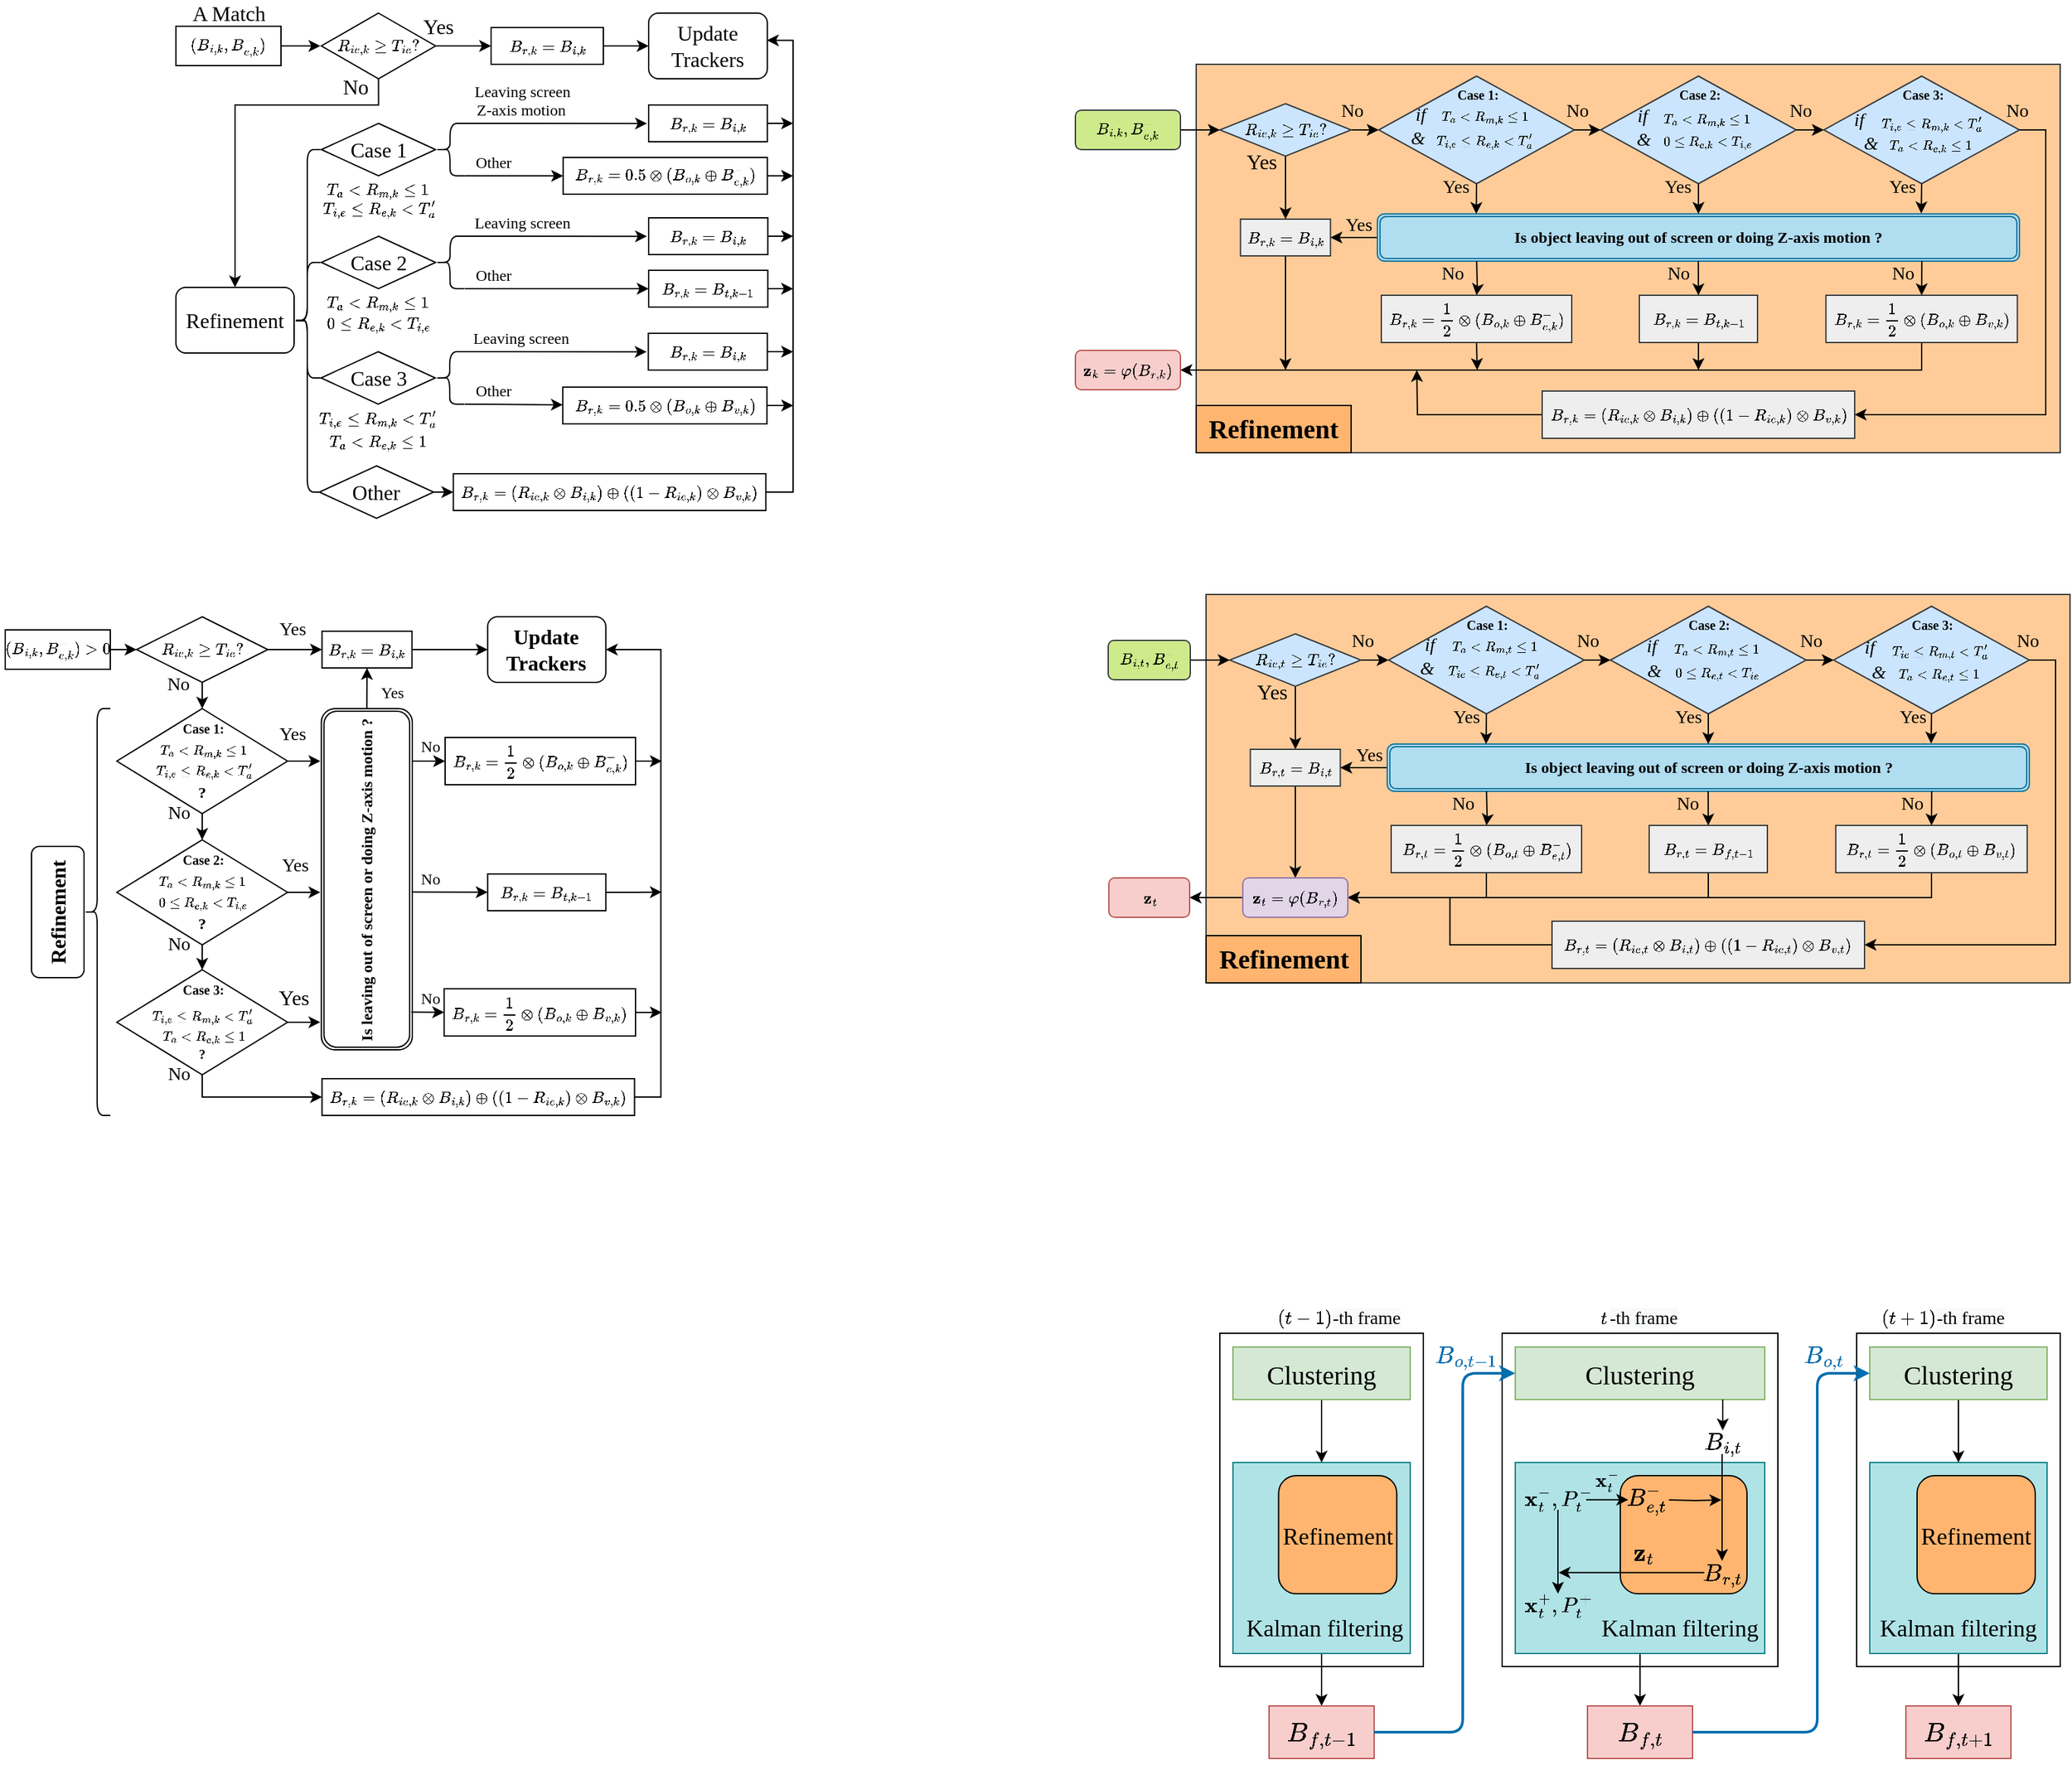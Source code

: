 <mxfile version="14.1.9" type="github">
  <diagram id="Qn42R70UaVbtTuVgpsIn" name="Page-1">
    <mxGraphModel dx="892" dy="379" grid="0" gridSize="10" guides="1" tooltips="1" connect="1" arrows="1" fold="1" page="1" pageScale="1" pageWidth="850" pageHeight="1100" math="1" shadow="0">
      <root>
        <mxCell id="0" />
        <mxCell id="1" parent="0" />
        <mxCell id="SFmKYCMGwNg8XkryIsRu-351" value="" style="rounded=0;whiteSpace=wrap;html=1;fontFamily=Times New Roman;fontSize=14;fillColor=none;" vertex="1" parent="1">
          <mxGeometry x="1005" y="1176" width="155" height="254" as="geometry" />
        </mxCell>
        <mxCell id="SFmKYCMGwNg8XkryIsRu-378" value="" style="rounded=0;whiteSpace=wrap;html=1;fontFamily=Times New Roman;fontSize=14;fillColor=none;" vertex="1" parent="1">
          <mxGeometry x="1220" y="1176" width="210" height="254" as="geometry" />
        </mxCell>
        <mxCell id="SFmKYCMGwNg8XkryIsRu-380" value="" style="rounded=0;whiteSpace=wrap;html=1;fontFamily=Times New Roman;fontSize=14;fillColor=none;" vertex="1" parent="1">
          <mxGeometry x="1490" y="1176" width="155" height="254" as="geometry" />
        </mxCell>
        <mxCell id="SFmKYCMGwNg8XkryIsRu-339" style="edgeStyle=orthogonalEdgeStyle;rounded=0;orthogonalLoop=1;jettySize=auto;html=1;exitX=0.5;exitY=1;exitDx=0;exitDy=0;entryX=0.5;entryY=0;entryDx=0;entryDy=0;fontFamily=Times New Roman;fontSize=20;" edge="1" parent="1" source="SFmKYCMGwNg8XkryIsRu-334" target="SFmKYCMGwNg8XkryIsRu-338">
          <mxGeometry relative="1" as="geometry" />
        </mxCell>
        <mxCell id="SFmKYCMGwNg8XkryIsRu-334" value="" style="rounded=0;whiteSpace=wrap;html=1;fillColor=#b0e3e6;fontFamily=Times New Roman;fontSize=20;strokeColor=#0e8088;" vertex="1" parent="1">
          <mxGeometry x="1015" y="1274.5" width="135" height="145.5" as="geometry" />
        </mxCell>
        <mxCell id="SFmKYCMGwNg8XkryIsRu-234" value="" style="verticalLabelPosition=bottom;verticalAlign=top;html=1;shape=mxgraph.basic.rect;fillColor2=none;strokeWidth=1;size=20;indent=5;fontFamily=Times New Roman;fontSize=14;fillColor=#ffcc99;strokeColor=#36393d;" vertex="1" parent="1">
          <mxGeometry x="987" y="209" width="658" height="296" as="geometry" />
        </mxCell>
        <mxCell id="oPkie0pvq-3ybUJgwecn-9" style="edgeStyle=orthogonalEdgeStyle;rounded=0;orthogonalLoop=1;jettySize=auto;html=1;exitX=1;exitY=0.5;exitDx=0;exitDy=0;fontSize=16;fontFamily=Times New Roman;" parent="1" source="oPkie0pvq-3ybUJgwecn-1" edge="1">
          <mxGeometry relative="1" as="geometry">
            <mxPoint x="320" y="195.0" as="targetPoint" />
          </mxGeometry>
        </mxCell>
        <mxCell id="oPkie0pvq-3ybUJgwecn-1" value="$$({{B}_{i,k}},{{B}}_{e,k}^{-})$$" style="rounded=0;whiteSpace=wrap;html=1;fontSize=12;fontFamily=Times New Roman;" parent="1" vertex="1">
          <mxGeometry x="210" y="180" width="80" height="30" as="geometry" />
        </mxCell>
        <mxCell id="oPkie0pvq-3ybUJgwecn-2" value="A Match" style="text;html=1;strokeColor=none;fillColor=none;align=center;verticalAlign=middle;whiteSpace=wrap;rounded=0;fontSize=16;fontFamily=Times New Roman;" parent="1" vertex="1">
          <mxGeometry x="212.5" y="160" width="75" height="20" as="geometry" />
        </mxCell>
        <mxCell id="oPkie0pvq-3ybUJgwecn-21" style="edgeStyle=orthogonalEdgeStyle;rounded=0;orthogonalLoop=1;jettySize=auto;html=1;entryX=0;entryY=0.5;entryDx=0;entryDy=0;fontSize=16;fontFamily=Times New Roman;exitX=1;exitY=0.5;exitDx=0;exitDy=0;" parent="1" source="oPkie0pvq-3ybUJgwecn-149" target="oPkie0pvq-3ybUJgwecn-14" edge="1">
          <mxGeometry relative="1" as="geometry">
            <mxPoint x="520" y="200" as="sourcePoint" />
          </mxGeometry>
        </mxCell>
        <mxCell id="oPkie0pvq-3ybUJgwecn-13" value="Yes" style="text;html=1;strokeColor=none;fillColor=none;align=center;verticalAlign=middle;whiteSpace=wrap;rounded=0;fontSize=16;fontFamily=Times New Roman;" parent="1" vertex="1">
          <mxGeometry x="389.75" y="170" width="40" height="20" as="geometry" />
        </mxCell>
        <mxCell id="oPkie0pvq-3ybUJgwecn-14" value="Update Trackers" style="rounded=1;whiteSpace=wrap;html=1;fontSize=16;fontFamily=Times New Roman;" parent="1" vertex="1">
          <mxGeometry x="570" y="170" width="90.37" height="50" as="geometry" />
        </mxCell>
        <mxCell id="oPkie0pvq-3ybUJgwecn-17" value="Refinement" style="rounded=1;whiteSpace=wrap;html=1;fontSize=16;fontFamily=Times New Roman;" parent="1" vertex="1">
          <mxGeometry x="210" y="379" width="90" height="50" as="geometry" />
        </mxCell>
        <mxCell id="oPkie0pvq-3ybUJgwecn-19" value="No" style="text;html=1;strokeColor=none;fillColor=none;align=center;verticalAlign=middle;whiteSpace=wrap;rounded=0;fontSize=16;fontFamily=Times New Roman;" parent="1" vertex="1">
          <mxGeometry x="327" y="216" width="40" height="20" as="geometry" />
        </mxCell>
        <mxCell id="oPkie0pvq-3ybUJgwecn-22" value="" style="shape=curlyBracket;whiteSpace=wrap;html=1;rounded=1;size=0.5;fontSize=16;fontFamily=Times New Roman;" parent="1" vertex="1">
          <mxGeometry x="300" y="274" width="20" height="261" as="geometry" />
        </mxCell>
        <mxCell id="oPkie0pvq-3ybUJgwecn-29" value="Case 1" style="rhombus;whiteSpace=wrap;html=1;fontSize=16;fontFamily=Times New Roman;" parent="1" vertex="1">
          <mxGeometry x="320.75" y="254" width="87" height="40" as="geometry" />
        </mxCell>
        <mxCell id="oPkie0pvq-3ybUJgwecn-30" value="$$T_{i,e} \leq {R}_{e,k}&amp;nbsp; &amp;nbsp; &amp;lt; T_{a}&#39;$$" style="text;html=1;strokeColor=none;fillColor=none;align=center;verticalAlign=middle;whiteSpace=wrap;rounded=0;fontSize=12;fontFamily=Times New Roman;" parent="1" vertex="1">
          <mxGeometry x="305" y="309" width="118.5" height="20" as="geometry" />
        </mxCell>
        <mxCell id="oPkie0pvq-3ybUJgwecn-31" value="&lt;span style=&quot;color: rgb(0, 0, 0); font-size: 12px; font-style: normal; font-weight: 400; letter-spacing: normal; text-align: center; text-indent: 0px; text-transform: none; word-spacing: 0px; background-color: rgb(248, 249, 250); display: inline; float: none;&quot;&gt;$$T_{a}&amp;lt;{R}_{m,k}\leq 1$$&lt;/span&gt;" style="text;html=1;strokeColor=none;fillColor=none;align=center;verticalAlign=middle;whiteSpace=wrap;rounded=0;fontSize=12;fontFamily=Times New Roman;" parent="1" vertex="1">
          <mxGeometry x="314.25" y="294" width="100" height="20" as="geometry" />
        </mxCell>
        <mxCell id="oPkie0pvq-3ybUJgwecn-40" value="$$0 \leq {R}_{e,k} &amp;lt; T_{i,e}$$" style="text;html=1;strokeColor=none;fillColor=none;align=center;verticalAlign=middle;whiteSpace=wrap;rounded=0;fontSize=12;fontFamily=Times New Roman;" parent="1" vertex="1">
          <mxGeometry x="314.25" y="396" width="100" height="20" as="geometry" />
        </mxCell>
        <mxCell id="oPkie0pvq-3ybUJgwecn-41" value="&#xa;&#xa;&lt;span style=&quot;color: rgb(0, 0, 0); font-size: 12px; font-style: normal; font-weight: 400; letter-spacing: normal; text-align: center; text-indent: 0px; text-transform: none; word-spacing: 0px; background-color: rgb(248, 249, 250); display: inline; float: none;&quot;&gt;$$T_{a}&amp;lt;{R}_{m,k} \leq 1$$&lt;/span&gt;&#xa;&#xa;" style="text;html=1;strokeColor=none;fillColor=none;align=center;verticalAlign=middle;whiteSpace=wrap;rounded=0;fontSize=12;fontFamily=Times New Roman;" parent="1" vertex="1">
          <mxGeometry x="314.25" y="380" width="100" height="20" as="geometry" />
        </mxCell>
        <mxCell id="oPkie0pvq-3ybUJgwecn-43" value="$$T_{a}&amp;lt;{R}_{e,k} \leq 1$$" style="text;html=1;strokeColor=none;fillColor=none;align=center;verticalAlign=middle;whiteSpace=wrap;rounded=0;fontSize=12;fontFamily=Times New Roman;" parent="1" vertex="1">
          <mxGeometry x="299.25" y="485" width="130" height="21" as="geometry" />
        </mxCell>
        <mxCell id="oPkie0pvq-3ybUJgwecn-44" value="$$T_{i,e} \leq {R}_{m,k} &amp;lt; T_{a}^{\prime}$$" style="text;html=1;strokeColor=none;fillColor=none;align=center;verticalAlign=middle;whiteSpace=wrap;rounded=0;fontSize=12;fontFamily=Times New Roman;" parent="1" vertex="1">
          <mxGeometry x="289.25" y="468" width="150" height="22" as="geometry" />
        </mxCell>
        <mxCell id="oPkie0pvq-3ybUJgwecn-147" style="edgeStyle=orthogonalEdgeStyle;rounded=0;orthogonalLoop=1;jettySize=auto;html=1;exitX=1;exitY=0.5;exitDx=0;exitDy=0;entryX=0;entryY=0.5;entryDx=0;entryDy=0;fontFamily=Times New Roman;fontSize=13;" parent="1" target="oPkie0pvq-3ybUJgwecn-140" edge="1">
          <mxGeometry relative="1" as="geometry">
            <mxPoint x="406.25" y="535" as="sourcePoint" />
          </mxGeometry>
        </mxCell>
        <mxCell id="oPkie0pvq-3ybUJgwecn-45" value="Other" style="rhombus;whiteSpace=wrap;html=1;fontSize=16;fontFamily=Times New Roman;" parent="1" vertex="1">
          <mxGeometry x="319.25" y="515" width="87" height="40" as="geometry" />
        </mxCell>
        <mxCell id="oPkie0pvq-3ybUJgwecn-49" value="" style="shape=curlyBracket;whiteSpace=wrap;html=1;rounded=1;size=0.5;fontSize=16;fontFamily=Times New Roman;" parent="1" vertex="1">
          <mxGeometry x="300" y="360" width="20" height="88" as="geometry" />
        </mxCell>
        <mxCell id="oPkie0pvq-3ybUJgwecn-56" value="&lt;p style=&quot;font-size: 12px;&quot;&gt;&lt;font style=&quot;font-size: 12px; line-height: 320%;&quot;&gt;Leaving screen&lt;/font&gt;&lt;/p&gt;" style="text;html=1;strokeColor=none;fillColor=none;align=center;verticalAlign=middle;whiteSpace=wrap;rounded=0;fontSize=12;horizontal=1;fontFamily=Times New Roman;" parent="1" vertex="1">
          <mxGeometry x="423.5" y="220" width="100" height="20" as="geometry" />
        </mxCell>
        <mxCell id="oPkie0pvq-3ybUJgwecn-60" value="&lt;p style=&quot;font-size: 12px&quot;&gt;&lt;font style=&quot;font-size: 12px ; line-height: 320%&quot;&gt;Z-axis motion&lt;/font&gt;&lt;/p&gt;" style="text;html=1;strokeColor=none;fillColor=none;align=center;verticalAlign=middle;whiteSpace=wrap;rounded=0;fontSize=12;horizontal=1;fontFamily=Times New Roman;" parent="1" vertex="1">
          <mxGeometry x="422.75" y="234" width="100" height="20" as="geometry" />
        </mxCell>
        <mxCell id="oPkie0pvq-3ybUJgwecn-161" style="edgeStyle=orthogonalEdgeStyle;rounded=0;orthogonalLoop=1;jettySize=auto;html=1;exitX=1;exitY=0.5;exitDx=0;exitDy=0;fontFamily=Times New Roman;fontSize=13;" parent="1" source="oPkie0pvq-3ybUJgwecn-64" edge="1">
          <mxGeometry relative="1" as="geometry">
            <mxPoint x="680" y="254.143" as="targetPoint" />
          </mxGeometry>
        </mxCell>
        <mxCell id="oPkie0pvq-3ybUJgwecn-64" value="$${{B}}_{r,k} = {{B}_{i,k}}$$" style="rounded=0;whiteSpace=wrap;html=1;fontSize=12;fontFamily=Times New Roman;" parent="1" vertex="1">
          <mxGeometry x="570" y="240" width="90.37" height="28" as="geometry" />
        </mxCell>
        <mxCell id="oPkie0pvq-3ybUJgwecn-160" style="edgeStyle=orthogonalEdgeStyle;rounded=0;orthogonalLoop=1;jettySize=auto;html=1;exitX=1;exitY=0.5;exitDx=0;exitDy=0;fontFamily=Times New Roman;fontSize=13;" parent="1" source="oPkie0pvq-3ybUJgwecn-73" edge="1">
          <mxGeometry relative="1" as="geometry">
            <mxPoint x="680" y="294.143" as="targetPoint" />
          </mxGeometry>
        </mxCell>
        <mxCell id="oPkie0pvq-3ybUJgwecn-73" value="$${{B}}_{r,k}= 0.5\otimes&amp;nbsp; ({{B}}_{o,k} \oplus {{B}}_{e,k}^{-} )$$" style="rounded=0;whiteSpace=wrap;html=1;fontSize=12;fontFamily=Times New Roman;" parent="1" vertex="1">
          <mxGeometry x="504.87" y="280" width="155.5" height="28" as="geometry" />
        </mxCell>
        <mxCell id="oPkie0pvq-3ybUJgwecn-86" value="" style="shape=curlyBracket;whiteSpace=wrap;html=1;rounded=1;size=0.5;fontSize=16;fontFamily=Times New Roman;" parent="1" vertex="1">
          <mxGeometry x="407.75" y="254" width="22" height="40" as="geometry" />
        </mxCell>
        <mxCell id="oPkie0pvq-3ybUJgwecn-88" value="" style="endArrow=classic;html=1;fontSize=12;exitX=0.911;exitY=0.001;exitDx=0;exitDy=0;exitPerimeter=0;entryX=-0.014;entryY=0.504;entryDx=0;entryDy=0;entryPerimeter=0;fontFamily=Times New Roman;" parent="1" source="oPkie0pvq-3ybUJgwecn-86" target="oPkie0pvq-3ybUJgwecn-64" edge="1">
          <mxGeometry width="50" height="50" relative="1" as="geometry">
            <mxPoint x="473.5" y="248" as="sourcePoint" />
            <mxPoint x="523.5" y="198" as="targetPoint" />
          </mxGeometry>
        </mxCell>
        <mxCell id="oPkie0pvq-3ybUJgwecn-89" value="" style="endArrow=classic;html=1;fontSize=12;entryX=0;entryY=0.5;entryDx=0;entryDy=0;fontFamily=Times New Roman;" parent="1" target="oPkie0pvq-3ybUJgwecn-73" edge="1">
          <mxGeometry width="50" height="50" relative="1" as="geometry">
            <mxPoint x="429.75" y="294" as="sourcePoint" />
            <mxPoint x="518.5" y="255" as="targetPoint" />
          </mxGeometry>
        </mxCell>
        <mxCell id="oPkie0pvq-3ybUJgwecn-90" value="&lt;p style=&quot;font-size: 12px&quot;&gt;&lt;font style=&quot;font-size: 12px ; line-height: 320%&quot;&gt;Other&lt;/font&gt;&lt;/p&gt;" style="text;html=1;strokeColor=none;fillColor=none;align=center;verticalAlign=middle;whiteSpace=wrap;rounded=0;fontSize=12;horizontal=1;fontFamily=Times New Roman;" parent="1" vertex="1">
          <mxGeometry x="429.75" y="274" width="44" height="20" as="geometry" />
        </mxCell>
        <mxCell id="oPkie0pvq-3ybUJgwecn-158" style="edgeStyle=orthogonalEdgeStyle;rounded=0;orthogonalLoop=1;jettySize=auto;html=1;exitX=1;exitY=0.5;exitDx=0;exitDy=0;fontFamily=Times New Roman;fontSize=13;" parent="1" source="oPkie0pvq-3ybUJgwecn-94" edge="1">
          <mxGeometry relative="1" as="geometry">
            <mxPoint x="680" y="379.857" as="targetPoint" />
          </mxGeometry>
        </mxCell>
        <mxCell id="oPkie0pvq-3ybUJgwecn-94" value="$${{B}}_{r,k} =&amp;nbsp; {{B}}_{t,k-1}$$" style="rounded=0;whiteSpace=wrap;html=1;fontSize=12;fontFamily=Times New Roman;" parent="1" vertex="1">
          <mxGeometry x="570" y="366" width="90.75" height="28" as="geometry" />
        </mxCell>
        <mxCell id="oPkie0pvq-3ybUJgwecn-109" value="&lt;p style=&quot;font-size: 12px;&quot;&gt;&lt;font style=&quot;font-size: 12px; line-height: 320%;&quot;&gt;Leaving screen&lt;/font&gt;&lt;/p&gt;" style="text;html=1;strokeColor=none;fillColor=none;align=center;verticalAlign=middle;whiteSpace=wrap;rounded=0;fontSize=12;horizontal=1;fontFamily=Times New Roman;" parent="1" vertex="1">
          <mxGeometry x="423.88" y="320" width="100" height="20" as="geometry" />
        </mxCell>
        <mxCell id="oPkie0pvq-3ybUJgwecn-159" style="edgeStyle=orthogonalEdgeStyle;rounded=0;orthogonalLoop=1;jettySize=auto;html=1;exitX=1;exitY=0.5;exitDx=0;exitDy=0;fontFamily=Times New Roman;fontSize=13;" parent="1" source="oPkie0pvq-3ybUJgwecn-111" edge="1">
          <mxGeometry relative="1" as="geometry">
            <mxPoint x="680" y="339.857" as="targetPoint" />
          </mxGeometry>
        </mxCell>
        <mxCell id="oPkie0pvq-3ybUJgwecn-111" value="$${{B}}_{r,k} = {{B}_{i,k}}$$" style="rounded=0;whiteSpace=wrap;html=1;fontSize=12;fontFamily=Times New Roman;" parent="1" vertex="1">
          <mxGeometry x="570" y="326" width="90.75" height="28" as="geometry" />
        </mxCell>
        <mxCell id="oPkie0pvq-3ybUJgwecn-113" value="" style="shape=curlyBracket;whiteSpace=wrap;html=1;rounded=1;size=0.5;fontSize=16;fontFamily=Times New Roman;" parent="1" vertex="1">
          <mxGeometry x="407.75" y="340" width="22" height="40" as="geometry" />
        </mxCell>
        <mxCell id="oPkie0pvq-3ybUJgwecn-114" value="" style="endArrow=classic;html=1;fontSize=12;exitX=0.911;exitY=0.001;exitDx=0;exitDy=0;exitPerimeter=0;entryX=-0.014;entryY=0.504;entryDx=0;entryDy=0;entryPerimeter=0;fontFamily=Times New Roman;" parent="1" source="oPkie0pvq-3ybUJgwecn-113" target="oPkie0pvq-3ybUJgwecn-111" edge="1">
          <mxGeometry width="50" height="50" relative="1" as="geometry">
            <mxPoint x="473.88" y="334" as="sourcePoint" />
            <mxPoint x="523.88" y="284" as="targetPoint" />
          </mxGeometry>
        </mxCell>
        <mxCell id="oPkie0pvq-3ybUJgwecn-115" value="" style="endArrow=classic;html=1;fontSize=12;fontFamily=Times New Roman;" parent="1" target="oPkie0pvq-3ybUJgwecn-94" edge="1">
          <mxGeometry width="50" height="50" relative="1" as="geometry">
            <mxPoint x="430.13" y="380" as="sourcePoint" />
            <mxPoint x="474.63" y="380" as="targetPoint" />
          </mxGeometry>
        </mxCell>
        <mxCell id="oPkie0pvq-3ybUJgwecn-116" value="&lt;p style=&quot;font-size: 12px&quot;&gt;&lt;font style=&quot;font-size: 12px ; line-height: 320%&quot;&gt;Other&lt;/font&gt;&lt;/p&gt;" style="text;html=1;strokeColor=none;fillColor=none;align=center;verticalAlign=middle;whiteSpace=wrap;rounded=0;fontSize=12;horizontal=1;fontFamily=Times New Roman;" parent="1" vertex="1">
          <mxGeometry x="429.75" y="360" width="44" height="20" as="geometry" />
        </mxCell>
        <mxCell id="oPkie0pvq-3ybUJgwecn-156" style="edgeStyle=orthogonalEdgeStyle;rounded=0;orthogonalLoop=1;jettySize=auto;html=1;fontFamily=Times New Roman;fontSize=13;" parent="1" source="oPkie0pvq-3ybUJgwecn-117" edge="1">
          <mxGeometry relative="1" as="geometry">
            <mxPoint x="680" y="469" as="targetPoint" />
          </mxGeometry>
        </mxCell>
        <mxCell id="oPkie0pvq-3ybUJgwecn-117" value="$${{B}}_{r,k} =&amp;nbsp; 0.5 \otimes ({{B}}_{o,k} \oplus {{B}}_{v,k} ) $$" style="rounded=0;whiteSpace=wrap;html=1;fontSize=12;fontFamily=Times New Roman;" parent="1" vertex="1">
          <mxGeometry x="504.62" y="455" width="155.5" height="28" as="geometry" />
        </mxCell>
        <mxCell id="oPkie0pvq-3ybUJgwecn-118" value="&lt;p style=&quot;font-size: 12px;&quot;&gt;&lt;font style=&quot;font-size: 12px; line-height: 320%;&quot;&gt;Leaving screen&lt;/font&gt;&lt;/p&gt;" style="text;html=1;strokeColor=none;fillColor=none;align=center;verticalAlign=middle;whiteSpace=wrap;rounded=0;fontSize=12;horizontal=1;fontFamily=Times New Roman;" parent="1" vertex="1">
          <mxGeometry x="422.5" y="408" width="100" height="20" as="geometry" />
        </mxCell>
        <mxCell id="oPkie0pvq-3ybUJgwecn-157" style="edgeStyle=orthogonalEdgeStyle;rounded=0;orthogonalLoop=1;jettySize=auto;html=1;exitX=1;exitY=0.5;exitDx=0;exitDy=0;fontFamily=Times New Roman;fontSize=13;" parent="1" source="oPkie0pvq-3ybUJgwecn-119" edge="1">
          <mxGeometry relative="1" as="geometry">
            <mxPoint x="680" y="427.857" as="targetPoint" />
          </mxGeometry>
        </mxCell>
        <mxCell id="oPkie0pvq-3ybUJgwecn-119" value="$${{B}}_{r,k} = {{B}_{i,k}}$$" style="rounded=0;whiteSpace=wrap;html=1;fontSize=12;fontFamily=Times New Roman;" parent="1" vertex="1">
          <mxGeometry x="569.75" y="414" width="90.62" height="28" as="geometry" />
        </mxCell>
        <mxCell id="oPkie0pvq-3ybUJgwecn-120" value="" style="shape=curlyBracket;whiteSpace=wrap;html=1;rounded=1;size=0.5;fontSize=16;fontFamily=Times New Roman;" parent="1" vertex="1">
          <mxGeometry x="407.5" y="428" width="22" height="40" as="geometry" />
        </mxCell>
        <mxCell id="oPkie0pvq-3ybUJgwecn-121" value="" style="endArrow=classic;html=1;fontSize=12;exitX=0.911;exitY=0.001;exitDx=0;exitDy=0;exitPerimeter=0;entryX=-0.014;entryY=0.504;entryDx=0;entryDy=0;entryPerimeter=0;fontFamily=Times New Roman;" parent="1" source="oPkie0pvq-3ybUJgwecn-120" target="oPkie0pvq-3ybUJgwecn-119" edge="1">
          <mxGeometry width="50" height="50" relative="1" as="geometry">
            <mxPoint x="473.5" y="422" as="sourcePoint" />
            <mxPoint x="523.5" y="372" as="targetPoint" />
          </mxGeometry>
        </mxCell>
        <mxCell id="oPkie0pvq-3ybUJgwecn-122" value="" style="endArrow=classic;html=1;fontSize=12;fontFamily=Times New Roman;" parent="1" target="oPkie0pvq-3ybUJgwecn-117" edge="1">
          <mxGeometry width="50" height="50" relative="1" as="geometry">
            <mxPoint x="429.75" y="468" as="sourcePoint" />
            <mxPoint x="474.25" y="468" as="targetPoint" />
          </mxGeometry>
        </mxCell>
        <mxCell id="oPkie0pvq-3ybUJgwecn-123" value="&lt;p style=&quot;font-size: 12px&quot;&gt;&lt;font style=&quot;font-size: 12px ; line-height: 320%&quot;&gt;Other&lt;/font&gt;&lt;/p&gt;" style="text;html=1;strokeColor=none;fillColor=none;align=center;verticalAlign=middle;whiteSpace=wrap;rounded=0;fontSize=12;horizontal=1;fontFamily=Times New Roman;" parent="1" vertex="1">
          <mxGeometry x="429.5" y="448" width="44" height="20" as="geometry" />
        </mxCell>
        <mxCell id="oPkie0pvq-3ybUJgwecn-155" style="edgeStyle=orthogonalEdgeStyle;rounded=0;orthogonalLoop=1;jettySize=auto;html=1;entryX=0.997;entryY=0.414;entryDx=0;entryDy=0;entryPerimeter=0;fontFamily=Times New Roman;fontSize=13;" parent="1" source="oPkie0pvq-3ybUJgwecn-140" target="oPkie0pvq-3ybUJgwecn-14" edge="1">
          <mxGeometry relative="1" as="geometry">
            <Array as="points">
              <mxPoint x="680" y="535" />
              <mxPoint x="680" y="191" />
            </Array>
          </mxGeometry>
        </mxCell>
        <mxCell id="oPkie0pvq-3ybUJgwecn-140" value="$${B}_{r,k} = \left({R}_{ie,k} \otimes {{B}_{i,k}} \right) \oplus \left(\left(1-&amp;nbsp; {R}_{ie,k} \right) \otimes {{B}}_{v,k} \right)$$" style="rounded=0;whiteSpace=wrap;html=1;fontSize=12;fontFamily=Times New Roman;" parent="1" vertex="1">
          <mxGeometry x="421.25" y="521" width="238" height="28" as="geometry" />
        </mxCell>
        <mxCell id="oPkie0pvq-3ybUJgwecn-144" value="Case 3" style="rhombus;whiteSpace=wrap;html=1;fontSize=16;fontFamily=Times New Roman;" parent="1" vertex="1">
          <mxGeometry x="320.5" y="428" width="87" height="40" as="geometry" />
        </mxCell>
        <mxCell id="oPkie0pvq-3ybUJgwecn-145" value="Case 2" style="rhombus;whiteSpace=wrap;html=1;fontSize=16;fontFamily=Times New Roman;" parent="1" vertex="1">
          <mxGeometry x="320.75" y="340" width="87" height="40" as="geometry" />
        </mxCell>
        <mxCell id="oPkie0pvq-3ybUJgwecn-151" style="edgeStyle=orthogonalEdgeStyle;rounded=0;orthogonalLoop=1;jettySize=auto;html=1;exitX=1;exitY=0.5;exitDx=0;exitDy=0;entryX=0;entryY=0.5;entryDx=0;entryDy=0;fontFamily=Times New Roman;fontSize=13;" parent="1" source="oPkie0pvq-3ybUJgwecn-146" target="oPkie0pvq-3ybUJgwecn-149" edge="1">
          <mxGeometry relative="1" as="geometry" />
        </mxCell>
        <mxCell id="oPkie0pvq-3ybUJgwecn-152" style="edgeStyle=orthogonalEdgeStyle;rounded=0;orthogonalLoop=1;jettySize=auto;html=1;exitX=0.5;exitY=1;exitDx=0;exitDy=0;entryX=0.5;entryY=0;entryDx=0;entryDy=0;fontFamily=Times New Roman;fontSize=13;" parent="1" source="oPkie0pvq-3ybUJgwecn-146" target="oPkie0pvq-3ybUJgwecn-17" edge="1">
          <mxGeometry relative="1" as="geometry">
            <Array as="points">
              <mxPoint x="364" y="240" />
              <mxPoint x="255" y="240" />
            </Array>
          </mxGeometry>
        </mxCell>
        <mxCell id="oPkie0pvq-3ybUJgwecn-146" value="&lt;font style=&quot;font-size: 12px&quot;&gt;$${R}_{ie,k} \geq T_{ie} ? $$&lt;/font&gt;" style="rhombus;whiteSpace=wrap;html=1;fontSize=14;fontFamily=Times New Roman;" parent="1" vertex="1">
          <mxGeometry x="320.75" y="170" width="87" height="50" as="geometry" />
        </mxCell>
        <mxCell id="oPkie0pvq-3ybUJgwecn-149" value="$${{B}}_{r,k} = {{B}_{i,k}}$$" style="rounded=0;whiteSpace=wrap;html=1;fontSize=12;fontFamily=Times New Roman;" parent="1" vertex="1">
          <mxGeometry x="450" y="181" width="85.5" height="28" as="geometry" />
        </mxCell>
        <mxCell id="SFmKYCMGwNg8XkryIsRu-79" style="edgeStyle=orthogonalEdgeStyle;rounded=0;orthogonalLoop=1;jettySize=auto;html=1;exitX=1;exitY=0.5;exitDx=0;exitDy=0;entryX=0;entryY=0.5;entryDx=0;entryDy=0;fontFamily=Times New Roman;fontSize=10;" edge="1" parent="1" source="SFmKYCMGwNg8XkryIsRu-2" target="SFmKYCMGwNg8XkryIsRu-54">
          <mxGeometry relative="1" as="geometry" />
        </mxCell>
        <mxCell id="SFmKYCMGwNg8XkryIsRu-2" value="$$({{B}_{i,k}},{{B}}_{e,k}^{-}) &amp;gt; 0$$" style="rounded=0;whiteSpace=wrap;html=1;fontSize=12;fontFamily=Times New Roman;" vertex="1" parent="1">
          <mxGeometry x="80" y="640" width="80" height="30" as="geometry" />
        </mxCell>
        <mxCell id="SFmKYCMGwNg8XkryIsRu-5" value="Yes" style="text;html=1;strokeColor=none;fillColor=none;align=center;verticalAlign=middle;whiteSpace=wrap;rounded=0;fontSize=14;fontFamily=Times New Roman;" vertex="1" parent="1">
          <mxGeometry x="279.25" y="630" width="40" height="20" as="geometry" />
        </mxCell>
        <mxCell id="SFmKYCMGwNg8XkryIsRu-6" value="&lt;b&gt;Update Trackers&lt;/b&gt;" style="rounded=1;whiteSpace=wrap;html=1;fontSize=16;fontFamily=Times New Roman;" vertex="1" parent="1">
          <mxGeometry x="447.38" y="630" width="90" height="50" as="geometry" />
        </mxCell>
        <mxCell id="SFmKYCMGwNg8XkryIsRu-7" value="&lt;b&gt;Refinement&lt;/b&gt;" style="rounded=1;whiteSpace=wrap;html=1;fontSize=16;fontFamily=Times New Roman;horizontal=0;" vertex="1" parent="1">
          <mxGeometry x="100" y="805" width="40" height="100" as="geometry" />
        </mxCell>
        <mxCell id="SFmKYCMGwNg8XkryIsRu-8" value="No" style="text;html=1;strokeColor=none;fillColor=none;align=center;verticalAlign=middle;whiteSpace=wrap;rounded=0;fontSize=14;fontFamily=Times New Roman;" vertex="1" parent="1">
          <mxGeometry x="192" y="671.5" width="40" height="20" as="geometry" />
        </mxCell>
        <mxCell id="SFmKYCMGwNg8XkryIsRu-132" style="edgeStyle=orthogonalEdgeStyle;rounded=0;orthogonalLoop=1;jettySize=auto;html=1;exitX=1;exitY=0.5;exitDx=0;exitDy=0;fontFamily=Times New Roman;fontSize=12;" edge="1" parent="1" source="SFmKYCMGwNg8XkryIsRu-25">
          <mxGeometry relative="1" as="geometry">
            <mxPoint x="580" y="739.857" as="targetPoint" />
          </mxGeometry>
        </mxCell>
        <mxCell id="SFmKYCMGwNg8XkryIsRu-25" value="$${{B}}_{r,k}= \frac{1}{2} \otimes&amp;nbsp; ({{B}}_{o,k} \oplus {{B}}_{e,k}^{-} )$$" style="rounded=0;whiteSpace=wrap;html=1;fontSize=12;fontFamily=Times New Roman;" vertex="1" parent="1">
          <mxGeometry x="415" y="722" width="145" height="36" as="geometry" />
        </mxCell>
        <mxCell id="SFmKYCMGwNg8XkryIsRu-133" style="edgeStyle=orthogonalEdgeStyle;rounded=0;orthogonalLoop=1;jettySize=auto;html=1;exitX=1;exitY=0.5;exitDx=0;exitDy=0;fontFamily=Times New Roman;fontSize=12;" edge="1" parent="1" source="SFmKYCMGwNg8XkryIsRu-31">
          <mxGeometry relative="1" as="geometry">
            <mxPoint x="580" y="839.857" as="targetPoint" />
          </mxGeometry>
        </mxCell>
        <mxCell id="SFmKYCMGwNg8XkryIsRu-31" value="$${{B}}_{r,k} =&amp;nbsp; {{B}}_{t,k-1}$$" style="rounded=0;whiteSpace=wrap;html=1;fontSize=12;fontFamily=Times New Roman;" vertex="1" parent="1">
          <mxGeometry x="447.38" y="826" width="90" height="28" as="geometry" />
        </mxCell>
        <mxCell id="SFmKYCMGwNg8XkryIsRu-134" style="edgeStyle=orthogonalEdgeStyle;rounded=0;orthogonalLoop=1;jettySize=auto;html=1;exitX=1;exitY=0.5;exitDx=0;exitDy=0;fontFamily=Times New Roman;fontSize=12;" edge="1" parent="1" source="SFmKYCMGwNg8XkryIsRu-40">
          <mxGeometry relative="1" as="geometry">
            <mxPoint x="580" y="931.286" as="targetPoint" />
          </mxGeometry>
        </mxCell>
        <mxCell id="SFmKYCMGwNg8XkryIsRu-40" value="$${{B}}_{r,k} =&amp;nbsp; \frac{1}{2} \otimes ({{B}}_{o,k} \oplus {{B}}_{v,k} ) $$" style="rounded=0;whiteSpace=wrap;html=1;fontSize=12;fontFamily=Times New Roman;" vertex="1" parent="1">
          <mxGeometry x="414.25" y="913.5" width="145.75" height="36" as="geometry" />
        </mxCell>
        <mxCell id="SFmKYCMGwNg8XkryIsRu-131" style="edgeStyle=orthogonalEdgeStyle;rounded=0;orthogonalLoop=1;jettySize=auto;html=1;exitX=1;exitY=0.5;exitDx=0;exitDy=0;entryX=1;entryY=0.5;entryDx=0;entryDy=0;fontFamily=Times New Roman;fontSize=12;" edge="1" parent="1" source="SFmKYCMGwNg8XkryIsRu-49" target="SFmKYCMGwNg8XkryIsRu-6">
          <mxGeometry relative="1" as="geometry" />
        </mxCell>
        <mxCell id="SFmKYCMGwNg8XkryIsRu-49" value="$${B}_{r,k} = \left({R}_{ie,k} \otimes {{B}_{i,k}} \right) \oplus \left(\left(1-&amp;nbsp; {R}_{ie,k} \right) \otimes {{B}}_{v,k} \right)$$" style="rounded=0;whiteSpace=wrap;html=1;fontSize=12;fontFamily=Times New Roman;" vertex="1" parent="1">
          <mxGeometry x="321.25" y="982" width="238" height="28" as="geometry" />
        </mxCell>
        <mxCell id="SFmKYCMGwNg8XkryIsRu-87" style="edgeStyle=orthogonalEdgeStyle;rounded=0;orthogonalLoop=1;jettySize=auto;html=1;exitX=0.5;exitY=1;exitDx=0;exitDy=0;entryX=0.5;entryY=0;entryDx=0;entryDy=0;fontFamily=Times New Roman;fontSize=10;" edge="1" parent="1" source="SFmKYCMGwNg8XkryIsRu-54" target="SFmKYCMGwNg8XkryIsRu-57">
          <mxGeometry relative="1" as="geometry" />
        </mxCell>
        <mxCell id="SFmKYCMGwNg8XkryIsRu-115" style="edgeStyle=orthogonalEdgeStyle;rounded=0;orthogonalLoop=1;jettySize=auto;html=1;exitX=1;exitY=0.5;exitDx=0;exitDy=0;entryX=0;entryY=0.5;entryDx=0;entryDy=0;fontFamily=Times New Roman;fontSize=12;" edge="1" parent="1" source="SFmKYCMGwNg8XkryIsRu-54" target="SFmKYCMGwNg8XkryIsRu-55">
          <mxGeometry relative="1" as="geometry" />
        </mxCell>
        <mxCell id="SFmKYCMGwNg8XkryIsRu-54" value="&lt;font style=&quot;font-size: 12px&quot;&gt;$${R}_{ie,k} \geq T_{ie} ? $$&lt;/font&gt;" style="rhombus;whiteSpace=wrap;html=1;fontSize=14;fontFamily=Times New Roman;" vertex="1" parent="1">
          <mxGeometry x="180" y="630" width="100" height="50" as="geometry" />
        </mxCell>
        <mxCell id="SFmKYCMGwNg8XkryIsRu-119" style="edgeStyle=orthogonalEdgeStyle;rounded=0;orthogonalLoop=1;jettySize=auto;html=1;exitX=1;exitY=0.5;exitDx=0;exitDy=0;entryX=0;entryY=0.5;entryDx=0;entryDy=0;fontFamily=Times New Roman;fontSize=12;" edge="1" parent="1" source="SFmKYCMGwNg8XkryIsRu-55" target="SFmKYCMGwNg8XkryIsRu-6">
          <mxGeometry relative="1" as="geometry" />
        </mxCell>
        <mxCell id="SFmKYCMGwNg8XkryIsRu-55" value="$${{B}}_{r,k} = {{B}_{i,k}}$$" style="rounded=0;whiteSpace=wrap;html=1;fontSize=12;fontFamily=Times New Roman;" vertex="1" parent="1">
          <mxGeometry x="321.25" y="641" width="68.5" height="28" as="geometry" />
        </mxCell>
        <mxCell id="SFmKYCMGwNg8XkryIsRu-59" value="" style="group;fontFamily=Times New Roman;" vertex="1" connectable="0" parent="1">
          <mxGeometry x="165" y="700" width="130" height="80" as="geometry" />
        </mxCell>
        <mxCell id="SFmKYCMGwNg8XkryIsRu-57" value="" style="rhombus;whiteSpace=wrap;html=1;fontSize=10;fontFamily=Times New Roman;" vertex="1" parent="SFmKYCMGwNg8XkryIsRu-59">
          <mxGeometry width="130" height="80" as="geometry" />
        </mxCell>
        <mxCell id="SFmKYCMGwNg8XkryIsRu-11" value="$$T_{i,e} \leq {R}_{e,k}&amp;nbsp; &amp;nbsp; &amp;lt; T_{a}&#39;$$" style="text;html=1;strokeColor=none;fillColor=none;align=center;verticalAlign=middle;whiteSpace=wrap;rounded=0;fontSize=10;fontFamily=Times New Roman;" vertex="1" parent="SFmKYCMGwNg8XkryIsRu-59">
          <mxGeometry x="6.75" y="36.5" width="118.5" height="20" as="geometry" />
        </mxCell>
        <mxCell id="SFmKYCMGwNg8XkryIsRu-12" value="&lt;span style=&quot;color: rgb(0, 0, 0); font-size: 10px; font-style: normal; font-weight: 400; letter-spacing: normal; text-align: center; text-indent: 0px; text-transform: none; word-spacing: 0px; background-color: rgb(248, 249, 250); display: inline; float: none;&quot;&gt;$$T_{a}&amp;lt;{R}_{m,k}\leq 1$$&lt;/span&gt;" style="text;html=1;strokeColor=none;fillColor=none;align=center;verticalAlign=middle;whiteSpace=wrap;rounded=0;fontSize=10;fontFamily=Times New Roman;" vertex="1" parent="SFmKYCMGwNg8XkryIsRu-59">
          <mxGeometry x="16" y="21.5" width="100" height="20" as="geometry" />
        </mxCell>
        <mxCell id="SFmKYCMGwNg8XkryIsRu-56" value="Case 1:" style="text;html=1;strokeColor=none;fillColor=none;align=center;verticalAlign=middle;whiteSpace=wrap;rounded=0;fontSize=10;fontFamily=Times New Roman;fontStyle=1" vertex="1" parent="SFmKYCMGwNg8XkryIsRu-59">
          <mxGeometry x="36" y="4.5" width="60" height="20" as="geometry" />
        </mxCell>
        <mxCell id="SFmKYCMGwNg8XkryIsRu-58" value="?" style="text;html=1;strokeColor=none;fillColor=none;align=center;verticalAlign=middle;whiteSpace=wrap;rounded=0;fontSize=12;fontFamily=Times New Roman;fontStyle=1" vertex="1" parent="SFmKYCMGwNg8XkryIsRu-59">
          <mxGeometry x="45" y="54" width="40" height="20" as="geometry" />
        </mxCell>
        <mxCell id="SFmKYCMGwNg8XkryIsRu-60" value="" style="group;fontFamily=Times New Roman;" vertex="1" connectable="0" parent="1">
          <mxGeometry x="165" y="800" width="130" height="80" as="geometry" />
        </mxCell>
        <mxCell id="SFmKYCMGwNg8XkryIsRu-61" value="" style="rhombus;whiteSpace=wrap;html=1;fontSize=10;fontFamily=Times New Roman;" vertex="1" parent="SFmKYCMGwNg8XkryIsRu-60">
          <mxGeometry width="130" height="80" as="geometry" />
        </mxCell>
        <mxCell id="SFmKYCMGwNg8XkryIsRu-64" value="Case 2:" style="text;html=1;strokeColor=none;fillColor=none;align=center;verticalAlign=middle;whiteSpace=wrap;rounded=0;fontSize=10;fontFamily=Times New Roman;fontStyle=1" vertex="1" parent="SFmKYCMGwNg8XkryIsRu-60">
          <mxGeometry x="36" y="4.5" width="60" height="20" as="geometry" />
        </mxCell>
        <mxCell id="SFmKYCMGwNg8XkryIsRu-65" value="?" style="text;html=1;strokeColor=none;fillColor=none;align=center;verticalAlign=middle;whiteSpace=wrap;rounded=0;fontSize=12;fontFamily=Times New Roman;fontStyle=1" vertex="1" parent="SFmKYCMGwNg8XkryIsRu-60">
          <mxGeometry x="45" y="54" width="40" height="20" as="geometry" />
        </mxCell>
        <mxCell id="SFmKYCMGwNg8XkryIsRu-13" value="$$0 \leq {R}_{e,k} &amp;lt; T_{i,e}$$" style="text;html=1;strokeColor=none;fillColor=none;align=center;verticalAlign=middle;whiteSpace=wrap;rounded=0;fontSize=10;fontFamily=Times New Roman;" vertex="1" parent="SFmKYCMGwNg8XkryIsRu-60">
          <mxGeometry x="16" y="38" width="100" height="20" as="geometry" />
        </mxCell>
        <mxCell id="SFmKYCMGwNg8XkryIsRu-14" value="&#xa;&#xa;&lt;span style=&quot;color: rgb(0, 0, 0); font-size: 10px; font-style: normal; font-weight: 400; letter-spacing: normal; text-align: center; text-indent: 0px; text-transform: none; word-spacing: 0px; background-color: rgb(248, 249, 250); display: inline; float: none;&quot;&gt;$$T_{a}&amp;lt;{R}_{m,k} \leq 1$$&lt;/span&gt;&#xa;&#xa;" style="text;html=1;strokeColor=none;fillColor=none;align=center;verticalAlign=middle;whiteSpace=wrap;rounded=0;fontSize=10;fontFamily=Times New Roman;" vertex="1" parent="SFmKYCMGwNg8XkryIsRu-60">
          <mxGeometry x="15" y="22" width="100" height="20" as="geometry" />
        </mxCell>
        <mxCell id="SFmKYCMGwNg8XkryIsRu-66" value="" style="group;fontFamily=Times New Roman;fontSize=14;" vertex="1" connectable="0" parent="1">
          <mxGeometry x="165" y="899" width="155" height="80" as="geometry" />
        </mxCell>
        <mxCell id="SFmKYCMGwNg8XkryIsRu-67" value="" style="rhombus;whiteSpace=wrap;html=1;fontSize=10;fontFamily=Times New Roman;" vertex="1" parent="SFmKYCMGwNg8XkryIsRu-66">
          <mxGeometry width="130" height="80" as="geometry" />
        </mxCell>
        <mxCell id="SFmKYCMGwNg8XkryIsRu-70" value="Case 3:" style="text;html=1;strokeColor=none;fillColor=none;align=center;verticalAlign=middle;whiteSpace=wrap;rounded=0;fontSize=10;fontFamily=Times New Roman;fontStyle=1" vertex="1" parent="SFmKYCMGwNg8XkryIsRu-66">
          <mxGeometry x="36" y="4.5" width="60" height="20" as="geometry" />
        </mxCell>
        <mxCell id="SFmKYCMGwNg8XkryIsRu-71" value="?" style="text;html=1;strokeColor=none;fillColor=none;align=center;verticalAlign=middle;whiteSpace=wrap;rounded=0;fontSize=10;fontFamily=Times New Roman;fontStyle=1" vertex="1" parent="SFmKYCMGwNg8XkryIsRu-66">
          <mxGeometry x="45" y="54" width="40" height="20" as="geometry" />
        </mxCell>
        <mxCell id="SFmKYCMGwNg8XkryIsRu-15" value="$$T_{a}&amp;lt;{R}_{e,k} \leq 1$$" style="text;html=1;strokeColor=none;fillColor=none;align=center;verticalAlign=middle;whiteSpace=wrap;rounded=0;fontSize=10;fontFamily=Times New Roman;" vertex="1" parent="SFmKYCMGwNg8XkryIsRu-66">
          <mxGeometry x="1" y="40.5" width="130" height="21" as="geometry" />
        </mxCell>
        <mxCell id="SFmKYCMGwNg8XkryIsRu-16" value="$$T_{i,e} \leq {R}_{m,k} &amp;lt; T_{a}^{\prime}$$" style="text;html=1;strokeColor=none;fillColor=none;align=center;verticalAlign=middle;whiteSpace=wrap;rounded=0;fontSize=10;fontFamily=Times New Roman;" vertex="1" parent="SFmKYCMGwNg8XkryIsRu-66">
          <mxGeometry x="5.5" y="23.5" width="119" height="22" as="geometry" />
        </mxCell>
        <mxCell id="SFmKYCMGwNg8XkryIsRu-113" value="Yes" style="text;html=1;strokeColor=none;fillColor=none;align=center;verticalAlign=middle;whiteSpace=wrap;rounded=0;fontSize=16;fontFamily=Times New Roman;" vertex="1" parent="SFmKYCMGwNg8XkryIsRu-66">
          <mxGeometry x="115" y="11" width="40" height="20" as="geometry" />
        </mxCell>
        <mxCell id="SFmKYCMGwNg8XkryIsRu-92" style="edgeStyle=orthogonalEdgeStyle;rounded=0;orthogonalLoop=1;jettySize=auto;html=1;exitX=0.5;exitY=1;exitDx=0;exitDy=0;entryX=0.5;entryY=0;entryDx=0;entryDy=0;fontFamily=Times New Roman;fontSize=10;" edge="1" parent="1" source="SFmKYCMGwNg8XkryIsRu-57" target="SFmKYCMGwNg8XkryIsRu-61">
          <mxGeometry relative="1" as="geometry" />
        </mxCell>
        <mxCell id="SFmKYCMGwNg8XkryIsRu-93" style="edgeStyle=orthogonalEdgeStyle;rounded=0;orthogonalLoop=1;jettySize=auto;html=1;exitX=0.5;exitY=1;exitDx=0;exitDy=0;entryX=0.5;entryY=0;entryDx=0;entryDy=0;fontFamily=Times New Roman;fontSize=10;" edge="1" parent="1" source="SFmKYCMGwNg8XkryIsRu-61" target="SFmKYCMGwNg8XkryIsRu-67">
          <mxGeometry relative="1" as="geometry" />
        </mxCell>
        <mxCell id="SFmKYCMGwNg8XkryIsRu-94" value="" style="shape=curlyBracket;whiteSpace=wrap;html=1;rounded=1;fontFamily=Times New Roman;fontSize=10;" vertex="1" parent="1">
          <mxGeometry x="140" y="700" width="20" height="310" as="geometry" />
        </mxCell>
        <mxCell id="SFmKYCMGwNg8XkryIsRu-101" style="edgeStyle=orthogonalEdgeStyle;rounded=0;orthogonalLoop=1;jettySize=auto;html=1;exitX=1;exitY=0.5;exitDx=0;exitDy=0;entryX=0;entryY=0.151;entryDx=0;entryDy=0;entryPerimeter=0;fontFamily=Times New Roman;fontSize=10;" edge="1" parent="1" source="SFmKYCMGwNg8XkryIsRu-57">
          <mxGeometry relative="1" as="geometry">
            <mxPoint x="320" y="740.02" as="targetPoint" />
          </mxGeometry>
        </mxCell>
        <mxCell id="SFmKYCMGwNg8XkryIsRu-116" style="edgeStyle=orthogonalEdgeStyle;rounded=0;orthogonalLoop=1;jettySize=auto;html=1;exitX=0.5;exitY=0;exitDx=0;exitDy=0;entryX=0.5;entryY=1;entryDx=0;entryDy=0;fontFamily=Times New Roman;fontSize=12;" edge="1" parent="1" source="SFmKYCMGwNg8XkryIsRu-104" target="SFmKYCMGwNg8XkryIsRu-55">
          <mxGeometry relative="1" as="geometry" />
        </mxCell>
        <mxCell id="SFmKYCMGwNg8XkryIsRu-104" value="&lt;b&gt;Is leaving out of screen or doing Z-axis motion ?&lt;/b&gt;" style="shape=ext;double=1;rounded=1;whiteSpace=wrap;html=1;fontFamily=Times New Roman;fontSize=12;horizontal=0;" vertex="1" parent="1">
          <mxGeometry x="320.75" y="700" width="69.25" height="260" as="geometry" />
        </mxCell>
        <mxCell id="SFmKYCMGwNg8XkryIsRu-106" style="edgeStyle=orthogonalEdgeStyle;rounded=0;orthogonalLoop=1;jettySize=auto;html=1;exitX=1;exitY=0.5;exitDx=0;exitDy=0;fontFamily=Times New Roman;fontSize=12;" edge="1" parent="1" source="SFmKYCMGwNg8XkryIsRu-61">
          <mxGeometry relative="1" as="geometry">
            <mxPoint x="320" y="839.961" as="targetPoint" />
          </mxGeometry>
        </mxCell>
        <mxCell id="SFmKYCMGwNg8XkryIsRu-107" style="edgeStyle=orthogonalEdgeStyle;rounded=0;orthogonalLoop=1;jettySize=auto;html=1;exitX=1;exitY=0.5;exitDx=0;exitDy=0;fontFamily=Times New Roman;fontSize=12;" edge="1" parent="1" source="SFmKYCMGwNg8XkryIsRu-67">
          <mxGeometry relative="1" as="geometry">
            <mxPoint x="320" y="938.99" as="targetPoint" />
          </mxGeometry>
        </mxCell>
        <mxCell id="SFmKYCMGwNg8XkryIsRu-108" value="No" style="text;html=1;strokeColor=none;fillColor=none;align=center;verticalAlign=middle;whiteSpace=wrap;rounded=0;fontSize=14;fontFamily=Times New Roman;" vertex="1" parent="1">
          <mxGeometry x="195" y="770" width="35" height="20" as="geometry" />
        </mxCell>
        <mxCell id="SFmKYCMGwNg8XkryIsRu-109" value="No" style="text;html=1;strokeColor=none;fillColor=none;align=center;verticalAlign=middle;whiteSpace=wrap;rounded=0;fontSize=14;fontFamily=Times New Roman;" vertex="1" parent="1">
          <mxGeometry x="195" y="870" width="35" height="20" as="geometry" />
        </mxCell>
        <mxCell id="SFmKYCMGwNg8XkryIsRu-123" style="edgeStyle=orthogonalEdgeStyle;rounded=0;orthogonalLoop=1;jettySize=auto;html=1;exitX=1;exitY=0.5;exitDx=0;exitDy=0;entryX=0;entryY=0.5;entryDx=0;entryDy=0;fontFamily=Times New Roman;fontSize=12;" edge="1" parent="1" source="SFmKYCMGwNg8XkryIsRu-110" target="SFmKYCMGwNg8XkryIsRu-49">
          <mxGeometry relative="1" as="geometry">
            <Array as="points">
              <mxPoint x="230" y="996" />
            </Array>
          </mxGeometry>
        </mxCell>
        <mxCell id="SFmKYCMGwNg8XkryIsRu-110" value="No" style="text;html=1;strokeColor=none;fillColor=none;align=center;verticalAlign=middle;whiteSpace=wrap;rounded=0;fontSize=14;fontFamily=Times New Roman;" vertex="1" parent="1">
          <mxGeometry x="195" y="969" width="35" height="20" as="geometry" />
        </mxCell>
        <mxCell id="SFmKYCMGwNg8XkryIsRu-111" value="Yes" style="text;html=1;strokeColor=none;fillColor=none;align=center;verticalAlign=middle;whiteSpace=wrap;rounded=0;fontSize=14;fontFamily=Times New Roman;" vertex="1" parent="1">
          <mxGeometry x="279.25" y="710" width="40" height="20" as="geometry" />
        </mxCell>
        <mxCell id="SFmKYCMGwNg8XkryIsRu-112" value="Yes" style="text;html=1;strokeColor=none;fillColor=none;align=center;verticalAlign=middle;whiteSpace=wrap;rounded=0;fontSize=14;fontFamily=Times New Roman;" vertex="1" parent="1">
          <mxGeometry x="280.75" y="810" width="40" height="20" as="geometry" />
        </mxCell>
        <mxCell id="SFmKYCMGwNg8XkryIsRu-117" value="No" style="text;html=1;strokeColor=none;fillColor=none;align=center;verticalAlign=middle;whiteSpace=wrap;rounded=0;fontSize=12;fontFamily=Times New Roman;" vertex="1" parent="1">
          <mxGeometry x="395" y="722" width="18" height="14" as="geometry" />
        </mxCell>
        <mxCell id="SFmKYCMGwNg8XkryIsRu-118" value="Yes" style="text;html=1;strokeColor=none;fillColor=none;align=center;verticalAlign=middle;whiteSpace=wrap;rounded=0;fontSize=12;fontFamily=Times New Roman;" vertex="1" parent="1">
          <mxGeometry x="355" y="678" width="40" height="20" as="geometry" />
        </mxCell>
        <mxCell id="SFmKYCMGwNg8XkryIsRu-124" value="" style="endArrow=classic;html=1;fontFamily=Times New Roman;fontSize=12;exitX=1;exitY=0.154;exitDx=0;exitDy=0;exitPerimeter=0;" edge="1" parent="1" source="SFmKYCMGwNg8XkryIsRu-104" target="SFmKYCMGwNg8XkryIsRu-25">
          <mxGeometry width="50" height="50" relative="1" as="geometry">
            <mxPoint x="400" y="740" as="sourcePoint" />
            <mxPoint x="420" y="730" as="targetPoint" />
          </mxGeometry>
        </mxCell>
        <mxCell id="SFmKYCMGwNg8XkryIsRu-125" value="" style="endArrow=classic;html=1;fontFamily=Times New Roman;fontSize=12;exitX=1;exitY=0.154;exitDx=0;exitDy=0;exitPerimeter=0;" edge="1" parent="1" target="SFmKYCMGwNg8XkryIsRu-31">
          <mxGeometry width="50" height="50" relative="1" as="geometry">
            <mxPoint x="390" y="839.81" as="sourcePoint" />
            <mxPoint x="415" y="839.8" as="targetPoint" />
          </mxGeometry>
        </mxCell>
        <mxCell id="SFmKYCMGwNg8XkryIsRu-126" value="" style="endArrow=classic;html=1;fontFamily=Times New Roman;fontSize=12;exitX=1;exitY=0.154;exitDx=0;exitDy=0;exitPerimeter=0;" edge="1" parent="1">
          <mxGeometry width="50" height="50" relative="1" as="geometry">
            <mxPoint x="389.25" y="931.3" as="sourcePoint" />
            <mxPoint x="414.25" y="931.367" as="targetPoint" />
          </mxGeometry>
        </mxCell>
        <mxCell id="SFmKYCMGwNg8XkryIsRu-129" value="No" style="text;html=1;strokeColor=none;fillColor=none;align=center;verticalAlign=middle;whiteSpace=wrap;rounded=0;fontSize=12;fontFamily=Times New Roman;" vertex="1" parent="1">
          <mxGeometry x="395" y="823" width="18" height="14" as="geometry" />
        </mxCell>
        <mxCell id="SFmKYCMGwNg8XkryIsRu-130" value="No" style="text;html=1;strokeColor=none;fillColor=none;align=center;verticalAlign=middle;whiteSpace=wrap;rounded=0;fontSize=12;fontFamily=Times New Roman;" vertex="1" parent="1">
          <mxGeometry x="395" y="913.5" width="18" height="14" as="geometry" />
        </mxCell>
        <mxCell id="SFmKYCMGwNg8XkryIsRu-137" value="Yes" style="text;html=1;strokeColor=none;fillColor=none;align=center;verticalAlign=middle;whiteSpace=wrap;rounded=0;fontSize=14;fontFamily=Times New Roman;" vertex="1" parent="1">
          <mxGeometry x="1334" y="293" width="40" height="20" as="geometry" />
        </mxCell>
        <mxCell id="SFmKYCMGwNg8XkryIsRu-140" value="No" style="text;html=1;strokeColor=none;fillColor=none;align=center;verticalAlign=middle;whiteSpace=wrap;rounded=0;fontSize=14;fontFamily=Times New Roman;" vertex="1" parent="1">
          <mxGeometry x="1086" y="235" width="40" height="20" as="geometry" />
        </mxCell>
        <mxCell id="SFmKYCMGwNg8XkryIsRu-239" style="edgeStyle=orthogonalEdgeStyle;rounded=0;orthogonalLoop=1;jettySize=auto;html=1;exitX=0.5;exitY=1;exitDx=0;exitDy=0;fontFamily=Times New Roman;fontSize=18;" edge="1" parent="1" source="SFmKYCMGwNg8XkryIsRu-142">
          <mxGeometry relative="1" as="geometry">
            <mxPoint x="1201" y="442" as="targetPoint" />
          </mxGeometry>
        </mxCell>
        <mxCell id="SFmKYCMGwNg8XkryIsRu-142" value="$${{B}}_{r,k}= \frac{1}{2} \otimes&amp;nbsp; ({{B}}_{o,k} \oplus {{B}}_{e,k}^{-} )$$" style="rounded=0;whiteSpace=wrap;html=1;fontSize=12;fontFamily=Times New Roman;fillColor=#eeeeee;strokeColor=#36393d;" vertex="1" parent="1">
          <mxGeometry x="1128" y="385" width="145" height="36" as="geometry" />
        </mxCell>
        <mxCell id="SFmKYCMGwNg8XkryIsRu-240" style="edgeStyle=orthogonalEdgeStyle;rounded=0;orthogonalLoop=1;jettySize=auto;html=1;exitX=0.5;exitY=1;exitDx=0;exitDy=0;fontFamily=Times New Roman;fontSize=18;" edge="1" parent="1" source="SFmKYCMGwNg8XkryIsRu-144">
          <mxGeometry relative="1" as="geometry">
            <mxPoint x="1369.5" y="442" as="targetPoint" />
          </mxGeometry>
        </mxCell>
        <mxCell id="SFmKYCMGwNg8XkryIsRu-144" value="$${{B}}_{r,k} =&amp;nbsp; {{B}}_{t,k-1}$$" style="rounded=0;whiteSpace=wrap;html=1;fontSize=12;fontFamily=Times New Roman;fillColor=#eeeeee;strokeColor=#36393d;" vertex="1" parent="1">
          <mxGeometry x="1324.5" y="385" width="90" height="36" as="geometry" />
        </mxCell>
        <mxCell id="SFmKYCMGwNg8XkryIsRu-241" style="edgeStyle=orthogonalEdgeStyle;rounded=0;orthogonalLoop=1;jettySize=auto;html=1;exitX=0.5;exitY=1;exitDx=0;exitDy=0;fontFamily=Times New Roman;fontSize=18;entryX=1;entryY=0.5;entryDx=0;entryDy=0;" edge="1" parent="1" source="SFmKYCMGwNg8XkryIsRu-146" target="SFmKYCMGwNg8XkryIsRu-237">
          <mxGeometry relative="1" as="geometry">
            <mxPoint x="975" y="439" as="targetPoint" />
          </mxGeometry>
        </mxCell>
        <mxCell id="SFmKYCMGwNg8XkryIsRu-146" value="$${{B}}_{r,k} =&amp;nbsp; \frac{1}{2} \otimes ({{B}}_{o,k} \oplus {{B}}_{v,k} ) $$" style="rounded=0;whiteSpace=wrap;html=1;fontSize=12;fontFamily=Times New Roman;fillColor=#eeeeee;strokeColor=#36393d;" vertex="1" parent="1">
          <mxGeometry x="1466.62" y="385" width="145.75" height="36" as="geometry" />
        </mxCell>
        <mxCell id="SFmKYCMGwNg8XkryIsRu-249" style="edgeStyle=orthogonalEdgeStyle;rounded=0;orthogonalLoop=1;jettySize=auto;html=1;exitX=0;exitY=0.5;exitDx=0;exitDy=0;fontFamily=Times New Roman;fontSize=20;" edge="1" parent="1" source="SFmKYCMGwNg8XkryIsRu-148">
          <mxGeometry relative="1" as="geometry">
            <mxPoint x="1155" y="442" as="targetPoint" />
          </mxGeometry>
        </mxCell>
        <mxCell id="SFmKYCMGwNg8XkryIsRu-148" value="$${B}_{r,k} = \left({R}_{ie,k} \otimes {{B}_{i,k}} \right) \oplus \left(\left(1-&amp;nbsp; {R}_{ie,k} \right) \otimes {{B}}_{v,k} \right)$$" style="rounded=0;whiteSpace=wrap;html=1;fontSize=12;fontFamily=Times New Roman;fillColor=#eeeeee;strokeColor=#36393d;" vertex="1" parent="1">
          <mxGeometry x="1250.5" y="458" width="238" height="36" as="geometry" />
        </mxCell>
        <mxCell id="SFmKYCMGwNg8XkryIsRu-224" style="edgeStyle=orthogonalEdgeStyle;rounded=0;orthogonalLoop=1;jettySize=auto;html=1;exitX=0.5;exitY=1;exitDx=0;exitDy=0;fontFamily=Times New Roman;fontSize=14;" edge="1" parent="1" source="SFmKYCMGwNg8XkryIsRu-151" target="SFmKYCMGwNg8XkryIsRu-153">
          <mxGeometry relative="1" as="geometry" />
        </mxCell>
        <mxCell id="SFmKYCMGwNg8XkryIsRu-230" style="edgeStyle=orthogonalEdgeStyle;rounded=0;orthogonalLoop=1;jettySize=auto;html=1;exitX=1;exitY=0.5;exitDx=0;exitDy=0;entryX=0;entryY=0.5;entryDx=0;entryDy=0;fontFamily=Times New Roman;fontSize=14;" edge="1" parent="1" source="SFmKYCMGwNg8XkryIsRu-151" target="SFmKYCMGwNg8XkryIsRu-155">
          <mxGeometry relative="1" as="geometry" />
        </mxCell>
        <mxCell id="SFmKYCMGwNg8XkryIsRu-151" value="&lt;font style=&quot;font-size: 12px&quot;&gt;$${R}_{ie,k} \geq T_{ie} ? $$&lt;/font&gt;" style="rhombus;whiteSpace=wrap;html=1;fontSize=14;fontFamily=Times New Roman;fillColor=#cce5ff;strokeColor=#36393d;" vertex="1" parent="1">
          <mxGeometry x="1005" y="239" width="100" height="40" as="geometry" />
        </mxCell>
        <mxCell id="SFmKYCMGwNg8XkryIsRu-238" style="edgeStyle=orthogonalEdgeStyle;rounded=0;orthogonalLoop=1;jettySize=auto;html=1;exitX=0.5;exitY=1;exitDx=0;exitDy=0;fontFamily=Times New Roman;fontSize=18;" edge="1" parent="1" source="SFmKYCMGwNg8XkryIsRu-153">
          <mxGeometry relative="1" as="geometry">
            <mxPoint x="1055" y="442" as="targetPoint" />
          </mxGeometry>
        </mxCell>
        <mxCell id="SFmKYCMGwNg8XkryIsRu-153" value="$${{B}}_{r,k} = {{B}_{i,k}}$$" style="rounded=0;whiteSpace=wrap;html=1;fontSize=12;fontFamily=Times New Roman;fillColor=#eeeeee;strokeColor=#36393d;" vertex="1" parent="1">
          <mxGeometry x="1020.75" y="327" width="68.5" height="28" as="geometry" />
        </mxCell>
        <mxCell id="SFmKYCMGwNg8XkryIsRu-225" style="edgeStyle=orthogonalEdgeStyle;rounded=0;orthogonalLoop=1;jettySize=auto;html=1;exitX=0;exitY=0.5;exitDx=0;exitDy=0;fontFamily=Times New Roman;fontSize=14;" edge="1" parent="1" source="SFmKYCMGwNg8XkryIsRu-178" target="SFmKYCMGwNg8XkryIsRu-153">
          <mxGeometry relative="1" as="geometry" />
        </mxCell>
        <mxCell id="SFmKYCMGwNg8XkryIsRu-178" value="&lt;b&gt;Is object leaving out of screen or doing Z-axis motion ?&lt;/b&gt;" style="shape=ext;double=1;rounded=1;whiteSpace=wrap;html=1;fontFamily=Times New Roman;fontSize=12;horizontal=1;rotation=0;fillColor=#b1ddf0;strokeColor=#10739e;" vertex="1" parent="1">
          <mxGeometry x="1125" y="323" width="489" height="36" as="geometry" />
        </mxCell>
        <mxCell id="SFmKYCMGwNg8XkryIsRu-181" value="No" style="text;html=1;strokeColor=none;fillColor=none;align=center;verticalAlign=middle;whiteSpace=wrap;rounded=0;fontSize=14;fontFamily=Times New Roman;" vertex="1" parent="1">
          <mxGeometry x="1260" y="235" width="35" height="20" as="geometry" />
        </mxCell>
        <mxCell id="SFmKYCMGwNg8XkryIsRu-182" value="No" style="text;html=1;strokeColor=none;fillColor=none;align=center;verticalAlign=middle;whiteSpace=wrap;rounded=0;fontSize=14;fontFamily=Times New Roman;" vertex="1" parent="1">
          <mxGeometry x="1595" y="235" width="35" height="20" as="geometry" />
        </mxCell>
        <mxCell id="SFmKYCMGwNg8XkryIsRu-184" value="No" style="text;html=1;strokeColor=none;fillColor=none;align=center;verticalAlign=middle;whiteSpace=wrap;rounded=0;fontSize=14;fontFamily=Times New Roman;" vertex="1" parent="1">
          <mxGeometry x="1430" y="235" width="35" height="20" as="geometry" />
        </mxCell>
        <mxCell id="SFmKYCMGwNg8XkryIsRu-185" value="Yes" style="text;html=1;strokeColor=none;fillColor=none;align=center;verticalAlign=middle;whiteSpace=wrap;rounded=0;fontSize=14;fontFamily=Times New Roman;" vertex="1" parent="1">
          <mxGeometry x="1165" y="293" width="40" height="20" as="geometry" />
        </mxCell>
        <mxCell id="SFmKYCMGwNg8XkryIsRu-186" value="Yes" style="text;html=1;strokeColor=none;fillColor=none;align=center;verticalAlign=middle;whiteSpace=wrap;rounded=0;fontSize=14;fontFamily=Times New Roman;" vertex="1" parent="1">
          <mxGeometry x="1505" y="293" width="40" height="20" as="geometry" />
        </mxCell>
        <mxCell id="SFmKYCMGwNg8XkryIsRu-236" style="edgeStyle=orthogonalEdgeStyle;rounded=0;orthogonalLoop=1;jettySize=auto;html=1;exitX=1;exitY=0.5;exitDx=0;exitDy=0;fontFamily=Times New Roman;fontSize=18;" edge="1" parent="1" source="SFmKYCMGwNg8XkryIsRu-195" target="SFmKYCMGwNg8XkryIsRu-151">
          <mxGeometry relative="1" as="geometry" />
        </mxCell>
        <mxCell id="SFmKYCMGwNg8XkryIsRu-195" value="&lt;span style=&quot;font-size: 12px&quot;&gt;$${{B}_{i,k}},{{B}}_{e,k}^{-}$$&lt;/span&gt;" style="rounded=1;whiteSpace=wrap;html=1;fontFamily=Times New Roman;fontSize=14;fillColor=#cdeb8b;strokeColor=#36393d;" vertex="1" parent="1">
          <mxGeometry x="895" y="244" width="80" height="30" as="geometry" />
        </mxCell>
        <mxCell id="SFmKYCMGwNg8XkryIsRu-172" value="Yes" style="text;html=1;strokeColor=none;fillColor=none;align=center;verticalAlign=middle;whiteSpace=wrap;rounded=0;fontSize=16;fontFamily=Times New Roman;" vertex="1" parent="1">
          <mxGeometry x="1017" y="273" width="40" height="20" as="geometry" />
        </mxCell>
        <mxCell id="SFmKYCMGwNg8XkryIsRu-201" value="" style="group" vertex="1" connectable="0" parent="1">
          <mxGeometry x="1126" y="218" width="149" height="82" as="geometry" />
        </mxCell>
        <mxCell id="SFmKYCMGwNg8XkryIsRu-155" value="" style="rhombus;whiteSpace=wrap;html=1;fontSize=10;fontFamily=Times New Roman;fillColor=#cce5ff;strokeColor=#36393d;" vertex="1" parent="SFmKYCMGwNg8XkryIsRu-201">
          <mxGeometry width="149" height="82" as="geometry" />
        </mxCell>
        <mxCell id="SFmKYCMGwNg8XkryIsRu-156" value="$$T_{i,e} \leq {R}_{e,k}&amp;nbsp; &amp;nbsp; &amp;lt; T_{a}&#39;$$" style="text;html=1;strokeColor=none;fillColor=none;align=center;verticalAlign=middle;whiteSpace=wrap;rounded=0;fontSize=10;fontFamily=Times New Roman;" vertex="1" parent="SFmKYCMGwNg8XkryIsRu-201">
          <mxGeometry x="33.63" y="39" width="94.25" height="20" as="geometry" />
        </mxCell>
        <mxCell id="SFmKYCMGwNg8XkryIsRu-157" value="&lt;span style=&quot;color: rgb(0, 0, 0); font-size: 10px; font-style: normal; font-weight: 400; letter-spacing: normal; text-align: center; text-indent: 0px; text-transform: none; word-spacing: 0px; background-color: rgb(248, 249, 250); display: inline; float: none;&quot;&gt;$$T_{a}&amp;lt;{R}_{m,k}\leq 1$$&lt;/span&gt;" style="text;html=1;strokeColor=none;fillColor=none;align=center;verticalAlign=middle;whiteSpace=wrap;rounded=0;fontSize=10;fontFamily=Times New Roman;" vertex="1" parent="SFmKYCMGwNg8XkryIsRu-201">
          <mxGeometry x="37.63" y="20.5" width="86" height="20" as="geometry" />
        </mxCell>
        <mxCell id="SFmKYCMGwNg8XkryIsRu-158" value="Case 1:&amp;nbsp;" style="text;html=1;strokeColor=none;fillColor=none;align=center;verticalAlign=middle;whiteSpace=wrap;rounded=0;fontSize=10;fontFamily=Times New Roman;fontStyle=1" vertex="1" parent="SFmKYCMGwNg8XkryIsRu-201">
          <mxGeometry x="46.75" y="3.5" width="60" height="20" as="geometry" />
        </mxCell>
        <mxCell id="SFmKYCMGwNg8XkryIsRu-198" value="&amp;amp;" style="text;html=1;strokeColor=none;fillColor=none;align=center;verticalAlign=middle;whiteSpace=wrap;rounded=0;fontFamily=Times New Roman;fontSize=14;fontStyle=2" vertex="1" parent="SFmKYCMGwNg8XkryIsRu-201">
          <mxGeometry x="16.75" y="38" width="26" height="20" as="geometry" />
        </mxCell>
        <mxCell id="SFmKYCMGwNg8XkryIsRu-200" value="if" style="text;html=1;strokeColor=none;fillColor=none;align=center;verticalAlign=middle;whiteSpace=wrap;rounded=0;fontFamily=Times New Roman;fontSize=14;fontStyle=2" vertex="1" parent="SFmKYCMGwNg8XkryIsRu-201">
          <mxGeometry x="18.75" y="19.5" width="26" height="20" as="geometry" />
        </mxCell>
        <mxCell id="SFmKYCMGwNg8XkryIsRu-202" value="" style="group" vertex="1" connectable="0" parent="1">
          <mxGeometry x="1295" y="218" width="149" height="82" as="geometry" />
        </mxCell>
        <mxCell id="SFmKYCMGwNg8XkryIsRu-203" value="" style="rhombus;whiteSpace=wrap;html=1;fontSize=10;fontFamily=Times New Roman;fillColor=#cce5ff;strokeColor=#36393d;" vertex="1" parent="SFmKYCMGwNg8XkryIsRu-202">
          <mxGeometry width="149" height="82" as="geometry" />
        </mxCell>
        <mxCell id="SFmKYCMGwNg8XkryIsRu-204" value="$$0 \leq {R}_{e,k} &amp;lt; T_{i,e}$$" style="text;html=1;strokeColor=none;fillColor=none;align=center;verticalAlign=middle;whiteSpace=wrap;rounded=0;fontSize=10;fontFamily=Times New Roman;" vertex="1" parent="SFmKYCMGwNg8XkryIsRu-202">
          <mxGeometry x="34.63" y="40" width="94.25" height="20" as="geometry" />
        </mxCell>
        <mxCell id="SFmKYCMGwNg8XkryIsRu-205" value="$$T_{a}&amp;lt;{R}_{m,k} \leq 1$$" style="text;html=1;strokeColor=none;fillColor=none;align=center;verticalAlign=middle;whiteSpace=wrap;rounded=0;fontSize=10;fontFamily=Times New Roman;" vertex="1" parent="SFmKYCMGwNg8XkryIsRu-202">
          <mxGeometry x="37.63" y="22.5" width="86" height="20" as="geometry" />
        </mxCell>
        <mxCell id="SFmKYCMGwNg8XkryIsRu-206" value="Case 2:&amp;nbsp;" style="text;html=1;strokeColor=none;fillColor=none;align=center;verticalAlign=middle;whiteSpace=wrap;rounded=0;fontSize=10;fontFamily=Times New Roman;fontStyle=1" vertex="1" parent="SFmKYCMGwNg8XkryIsRu-202">
          <mxGeometry x="46.75" y="3.5" width="60" height="20" as="geometry" />
        </mxCell>
        <mxCell id="SFmKYCMGwNg8XkryIsRu-207" value="&amp;amp;" style="text;html=1;strokeColor=none;fillColor=none;align=center;verticalAlign=middle;whiteSpace=wrap;rounded=0;fontFamily=Times New Roman;fontSize=14;fontStyle=2" vertex="1" parent="SFmKYCMGwNg8XkryIsRu-202">
          <mxGeometry x="19.75" y="39" width="26" height="20" as="geometry" />
        </mxCell>
        <mxCell id="SFmKYCMGwNg8XkryIsRu-208" value="if" style="text;html=1;strokeColor=none;fillColor=none;align=center;verticalAlign=middle;whiteSpace=wrap;rounded=0;fontFamily=Times New Roman;fontSize=14;fontStyle=2" vertex="1" parent="SFmKYCMGwNg8XkryIsRu-202">
          <mxGeometry x="18.75" y="20.5" width="26" height="20" as="geometry" />
        </mxCell>
        <mxCell id="SFmKYCMGwNg8XkryIsRu-209" value="" style="group" vertex="1" connectable="0" parent="1">
          <mxGeometry x="1465" y="218" width="149" height="82" as="geometry" />
        </mxCell>
        <mxCell id="SFmKYCMGwNg8XkryIsRu-210" value="" style="rhombus;whiteSpace=wrap;html=1;fontSize=10;fontFamily=Times New Roman;fillColor=#cce5ff;strokeColor=#36393d;" vertex="1" parent="SFmKYCMGwNg8XkryIsRu-209">
          <mxGeometry width="149" height="82" as="geometry" />
        </mxCell>
        <mxCell id="SFmKYCMGwNg8XkryIsRu-211" value="$$T_{a}&amp;lt;{R}_{e,k} \leq 1$$" style="text;html=1;strokeColor=none;fillColor=none;align=center;verticalAlign=middle;whiteSpace=wrap;rounded=0;fontSize=10;fontFamily=Times New Roman;" vertex="1" parent="SFmKYCMGwNg8XkryIsRu-209">
          <mxGeometry x="33.51" y="42.5" width="94.25" height="20" as="geometry" />
        </mxCell>
        <mxCell id="SFmKYCMGwNg8XkryIsRu-212" value="$$T_{i,e} \leq{R}_{m,k}&amp;lt; T_{a}^{\prime}$$" style="text;html=1;strokeColor=none;fillColor=none;align=center;verticalAlign=middle;whiteSpace=wrap;rounded=0;fontSize=10;fontFamily=Times New Roman;" vertex="1" parent="SFmKYCMGwNg8XkryIsRu-209">
          <mxGeometry x="38.63" y="25.5" width="86" height="20" as="geometry" />
        </mxCell>
        <mxCell id="SFmKYCMGwNg8XkryIsRu-213" value="Case 3:&amp;nbsp;" style="text;html=1;strokeColor=none;fillColor=none;align=center;verticalAlign=middle;whiteSpace=wrap;rounded=0;fontSize=10;fontFamily=Times New Roman;fontStyle=1" vertex="1" parent="SFmKYCMGwNg8XkryIsRu-209">
          <mxGeometry x="46.75" y="3.5" width="60" height="20" as="geometry" />
        </mxCell>
        <mxCell id="SFmKYCMGwNg8XkryIsRu-214" value="&amp;amp;" style="text;html=1;strokeColor=none;fillColor=none;align=center;verticalAlign=middle;whiteSpace=wrap;rounded=0;fontFamily=Times New Roman;fontSize=14;fontStyle=2" vertex="1" parent="SFmKYCMGwNg8XkryIsRu-209">
          <mxGeometry x="22.75" y="42" width="26" height="20" as="geometry" />
        </mxCell>
        <mxCell id="SFmKYCMGwNg8XkryIsRu-215" value="if" style="text;html=1;strokeColor=none;fillColor=none;align=center;verticalAlign=middle;whiteSpace=wrap;rounded=0;fontFamily=Times New Roman;fontSize=14;fontStyle=2" vertex="1" parent="SFmKYCMGwNg8XkryIsRu-209">
          <mxGeometry x="13.75" y="23.5" width="26" height="20" as="geometry" />
        </mxCell>
        <mxCell id="SFmKYCMGwNg8XkryIsRu-221" style="edgeStyle=orthogonalEdgeStyle;rounded=0;orthogonalLoop=1;jettySize=auto;html=1;exitX=0.5;exitY=1;exitDx=0;exitDy=0;entryX=0.5;entryY=0;entryDx=0;entryDy=0;fontFamily=Times New Roman;fontSize=14;" edge="1" parent="1" source="SFmKYCMGwNg8XkryIsRu-203" target="SFmKYCMGwNg8XkryIsRu-178">
          <mxGeometry relative="1" as="geometry" />
        </mxCell>
        <mxCell id="SFmKYCMGwNg8XkryIsRu-222" style="edgeStyle=orthogonalEdgeStyle;rounded=0;orthogonalLoop=1;jettySize=auto;html=1;exitX=0.5;exitY=1;exitDx=0;exitDy=0;entryX=0.847;entryY=-0.011;entryDx=0;entryDy=0;entryPerimeter=0;fontFamily=Times New Roman;fontSize=14;" edge="1" parent="1" source="SFmKYCMGwNg8XkryIsRu-210" target="SFmKYCMGwNg8XkryIsRu-178">
          <mxGeometry relative="1" as="geometry" />
        </mxCell>
        <mxCell id="SFmKYCMGwNg8XkryIsRu-223" style="edgeStyle=orthogonalEdgeStyle;rounded=0;orthogonalLoop=1;jettySize=auto;html=1;exitX=0.5;exitY=1;exitDx=0;exitDy=0;entryX=0.154;entryY=0.001;entryDx=0;entryDy=0;entryPerimeter=0;fontFamily=Times New Roman;fontSize=14;" edge="1" parent="1" source="SFmKYCMGwNg8XkryIsRu-155" target="SFmKYCMGwNg8XkryIsRu-178">
          <mxGeometry relative="1" as="geometry" />
        </mxCell>
        <mxCell id="SFmKYCMGwNg8XkryIsRu-227" style="edgeStyle=orthogonalEdgeStyle;rounded=0;orthogonalLoop=1;jettySize=auto;html=1;exitX=0.5;exitY=1;exitDx=0;exitDy=0;fontFamily=Times New Roman;fontSize=14;" edge="1" parent="1" target="SFmKYCMGwNg8XkryIsRu-142">
          <mxGeometry relative="1" as="geometry">
            <mxPoint x="1200.6" y="359.0" as="sourcePoint" />
            <mxPoint x="1200.406" y="382.036" as="targetPoint" />
          </mxGeometry>
        </mxCell>
        <mxCell id="SFmKYCMGwNg8XkryIsRu-228" style="edgeStyle=orthogonalEdgeStyle;rounded=0;orthogonalLoop=1;jettySize=auto;html=1;exitX=0.5;exitY=1;exitDx=0;exitDy=0;entryX=0.5;entryY=0;entryDx=0;entryDy=0;fontFamily=Times New Roman;fontSize=14;" edge="1" parent="1" target="SFmKYCMGwNg8XkryIsRu-146">
          <mxGeometry relative="1" as="geometry">
            <mxPoint x="1539.66" y="359" as="sourcePoint" />
            <mxPoint x="1539.343" y="381.604" as="targetPoint" />
          </mxGeometry>
        </mxCell>
        <mxCell id="SFmKYCMGwNg8XkryIsRu-229" style="edgeStyle=orthogonalEdgeStyle;rounded=0;orthogonalLoop=1;jettySize=auto;html=1;exitX=0.5;exitY=1;exitDx=0;exitDy=0;entryX=0.5;entryY=0;entryDx=0;entryDy=0;fontFamily=Times New Roman;fontSize=14;" edge="1" parent="1" target="SFmKYCMGwNg8XkryIsRu-144">
          <mxGeometry relative="1" as="geometry">
            <mxPoint x="1369.38" y="359" as="sourcePoint" />
            <mxPoint x="1369.38" y="382" as="targetPoint" />
          </mxGeometry>
        </mxCell>
        <mxCell id="SFmKYCMGwNg8XkryIsRu-231" style="edgeStyle=orthogonalEdgeStyle;rounded=0;orthogonalLoop=1;jettySize=auto;html=1;exitX=1;exitY=0.5;exitDx=0;exitDy=0;entryX=0;entryY=0.5;entryDx=0;entryDy=0;fontFamily=Times New Roman;fontSize=14;" edge="1" parent="1" source="SFmKYCMGwNg8XkryIsRu-155" target="SFmKYCMGwNg8XkryIsRu-203">
          <mxGeometry relative="1" as="geometry" />
        </mxCell>
        <mxCell id="SFmKYCMGwNg8XkryIsRu-232" style="edgeStyle=orthogonalEdgeStyle;rounded=0;orthogonalLoop=1;jettySize=auto;html=1;exitX=1;exitY=0.5;exitDx=0;exitDy=0;entryX=0;entryY=0.5;entryDx=0;entryDy=0;fontFamily=Times New Roman;fontSize=14;" edge="1" parent="1" source="SFmKYCMGwNg8XkryIsRu-203" target="SFmKYCMGwNg8XkryIsRu-210">
          <mxGeometry relative="1" as="geometry" />
        </mxCell>
        <mxCell id="SFmKYCMGwNg8XkryIsRu-237" value="&lt;span style=&quot;font-size: 12px&quot;&gt;$${\bf z}_{k} = \varphi({B}_{r,k})$$&lt;/span&gt;" style="rounded=1;whiteSpace=wrap;html=1;fontFamily=Times New Roman;fontSize=14;fillColor=#f8cecc;strokeColor=#b85450;" vertex="1" parent="1">
          <mxGeometry x="895" y="427" width="80" height="30" as="geometry" />
        </mxCell>
        <mxCell id="SFmKYCMGwNg8XkryIsRu-245" style="edgeStyle=orthogonalEdgeStyle;rounded=0;orthogonalLoop=1;jettySize=auto;html=1;exitX=1;exitY=0.5;exitDx=0;exitDy=0;entryX=1;entryY=0.5;entryDx=0;entryDy=0;fontFamily=Times New Roman;fontSize=18;" edge="1" parent="1" source="SFmKYCMGwNg8XkryIsRu-210" target="SFmKYCMGwNg8XkryIsRu-148">
          <mxGeometry relative="1" as="geometry" />
        </mxCell>
        <mxCell id="SFmKYCMGwNg8XkryIsRu-250" value="" style="rounded=0;whiteSpace=wrap;html=1;fillColor=#FFB570;fontFamily=Times New Roman;fontSize=20;" vertex="1" parent="1">
          <mxGeometry x="987" y="469" width="118" height="36" as="geometry" />
        </mxCell>
        <mxCell id="SFmKYCMGwNg8XkryIsRu-235" value="Refinement" style="text;html=1;strokeColor=none;fillColor=none;align=center;verticalAlign=middle;whiteSpace=wrap;rounded=0;fontFamily=Times New Roman;fontSize=20;fontStyle=1" vertex="1" parent="1">
          <mxGeometry x="1006" y="476" width="80.25" height="20" as="geometry" />
        </mxCell>
        <mxCell id="SFmKYCMGwNg8XkryIsRu-252" style="edgeStyle=orthogonalEdgeStyle;rounded=0;orthogonalLoop=1;jettySize=auto;html=1;exitX=0.5;exitY=1;exitDx=0;exitDy=0;fontFamily=Times New Roman;fontSize=20;" edge="1" parent="1" source="SFmKYCMGwNg8XkryIsRu-172" target="SFmKYCMGwNg8XkryIsRu-172">
          <mxGeometry relative="1" as="geometry" />
        </mxCell>
        <mxCell id="SFmKYCMGwNg8XkryIsRu-253" value="Yes" style="text;html=1;strokeColor=none;fillColor=none;align=center;verticalAlign=middle;whiteSpace=wrap;rounded=0;fontSize=14;fontFamily=Times New Roman;" vertex="1" parent="1">
          <mxGeometry x="1091" y="322" width="40" height="20" as="geometry" />
        </mxCell>
        <mxCell id="SFmKYCMGwNg8XkryIsRu-254" value="No" style="text;html=1;strokeColor=none;fillColor=none;align=center;verticalAlign=middle;whiteSpace=wrap;rounded=0;fontSize=14;fontFamily=Times New Roman;" vertex="1" parent="1">
          <mxGeometry x="1165" y="359" width="35" height="20" as="geometry" />
        </mxCell>
        <mxCell id="SFmKYCMGwNg8XkryIsRu-255" value="No" style="text;html=1;strokeColor=none;fillColor=none;align=center;verticalAlign=middle;whiteSpace=wrap;rounded=0;fontSize=14;fontFamily=Times New Roman;" vertex="1" parent="1">
          <mxGeometry x="1336.5" y="359" width="35" height="20" as="geometry" />
        </mxCell>
        <mxCell id="SFmKYCMGwNg8XkryIsRu-256" value="No" style="text;html=1;strokeColor=none;fillColor=none;align=center;verticalAlign=middle;whiteSpace=wrap;rounded=0;fontSize=14;fontFamily=Times New Roman;" vertex="1" parent="1">
          <mxGeometry x="1507.5" y="359" width="35" height="20" as="geometry" />
        </mxCell>
        <mxCell id="SFmKYCMGwNg8XkryIsRu-257" value="" style="verticalLabelPosition=bottom;verticalAlign=top;html=1;shape=mxgraph.basic.rect;fillColor2=none;strokeWidth=1;size=20;indent=5;fontFamily=Times New Roman;fontSize=14;fillColor=#ffcc99;strokeColor=#36393d;" vertex="1" parent="1">
          <mxGeometry x="994.5" y="613" width="658" height="296" as="geometry" />
        </mxCell>
        <mxCell id="SFmKYCMGwNg8XkryIsRu-258" value="Yes" style="text;html=1;strokeColor=none;fillColor=none;align=center;verticalAlign=middle;whiteSpace=wrap;rounded=0;fontSize=14;fontFamily=Times New Roman;" vertex="1" parent="1">
          <mxGeometry x="1341.5" y="697" width="40" height="20" as="geometry" />
        </mxCell>
        <mxCell id="SFmKYCMGwNg8XkryIsRu-259" value="No" style="text;html=1;strokeColor=none;fillColor=none;align=center;verticalAlign=middle;whiteSpace=wrap;rounded=0;fontSize=14;fontFamily=Times New Roman;" vertex="1" parent="1">
          <mxGeometry x="1093.5" y="639" width="40" height="20" as="geometry" />
        </mxCell>
        <mxCell id="SFmKYCMGwNg8XkryIsRu-326" style="edgeStyle=orthogonalEdgeStyle;rounded=0;orthogonalLoop=1;jettySize=auto;html=1;exitX=0.5;exitY=1;exitDx=0;exitDy=0;fontFamily=Times New Roman;fontSize=20;entryX=1;entryY=0.5;entryDx=0;entryDy=0;" edge="1" parent="1" source="SFmKYCMGwNg8XkryIsRu-261" target="SFmKYCMGwNg8XkryIsRu-312">
          <mxGeometry relative="1" as="geometry">
            <mxPoint x="1102.714" y="840.429" as="targetPoint" />
            <Array as="points">
              <mxPoint x="1208" y="844" />
            </Array>
          </mxGeometry>
        </mxCell>
        <mxCell id="SFmKYCMGwNg8XkryIsRu-261" value="$${{B}}_{r,t}= \frac{1}{2} \otimes&amp;nbsp; ({{B}}_{o,t} \oplus {{B}}_{e,t}^{-} )$$" style="rounded=0;whiteSpace=wrap;html=1;fontSize=12;fontFamily=Times New Roman;fillColor=#eeeeee;strokeColor=#36393d;" vertex="1" parent="1">
          <mxGeometry x="1135.5" y="789" width="145" height="36" as="geometry" />
        </mxCell>
        <mxCell id="SFmKYCMGwNg8XkryIsRu-327" style="edgeStyle=orthogonalEdgeStyle;rounded=0;orthogonalLoop=1;jettySize=auto;html=1;exitX=0.5;exitY=1;exitDx=0;exitDy=0;entryX=1;entryY=0.5;entryDx=0;entryDy=0;fontFamily=Times New Roman;fontSize=20;" edge="1" parent="1" source="SFmKYCMGwNg8XkryIsRu-263" target="SFmKYCMGwNg8XkryIsRu-312">
          <mxGeometry relative="1" as="geometry">
            <Array as="points">
              <mxPoint x="1377" y="844" />
            </Array>
          </mxGeometry>
        </mxCell>
        <mxCell id="SFmKYCMGwNg8XkryIsRu-263" value="$${{B}}_{r,t} =&amp;nbsp; {{B}}_{f,t-1}$$" style="rounded=0;whiteSpace=wrap;html=1;fontSize=12;fontFamily=Times New Roman;fillColor=#eeeeee;strokeColor=#36393d;" vertex="1" parent="1">
          <mxGeometry x="1332" y="789" width="90" height="36" as="geometry" />
        </mxCell>
        <mxCell id="SFmKYCMGwNg8XkryIsRu-324" style="edgeStyle=orthogonalEdgeStyle;rounded=0;orthogonalLoop=1;jettySize=auto;html=1;exitX=0.5;exitY=1;exitDx=0;exitDy=0;entryX=1;entryY=0.5;entryDx=0;entryDy=0;fontFamily=Times New Roman;fontSize=20;" edge="1" parent="1" source="SFmKYCMGwNg8XkryIsRu-265" target="SFmKYCMGwNg8XkryIsRu-312">
          <mxGeometry relative="1" as="geometry">
            <Array as="points">
              <mxPoint x="1547" y="844" />
            </Array>
          </mxGeometry>
        </mxCell>
        <mxCell id="SFmKYCMGwNg8XkryIsRu-265" value="$${{B}}_{r,t} =&amp;nbsp; \frac{1}{2} \otimes ({{B}}_{o,t} \oplus {{B}}_{v,t} ) $$" style="rounded=0;whiteSpace=wrap;html=1;fontSize=12;fontFamily=Times New Roman;fillColor=#eeeeee;strokeColor=#36393d;" vertex="1" parent="1">
          <mxGeometry x="1474.12" y="789" width="145.75" height="36" as="geometry" />
        </mxCell>
        <mxCell id="SFmKYCMGwNg8XkryIsRu-325" style="edgeStyle=orthogonalEdgeStyle;rounded=0;orthogonalLoop=1;jettySize=auto;html=1;exitX=0;exitY=0.5;exitDx=0;exitDy=0;entryX=1;entryY=0.5;entryDx=0;entryDy=0;fontFamily=Times New Roman;fontSize=20;" edge="1" parent="1" source="SFmKYCMGwNg8XkryIsRu-267" target="SFmKYCMGwNg8XkryIsRu-312">
          <mxGeometry relative="1" as="geometry" />
        </mxCell>
        <mxCell id="SFmKYCMGwNg8XkryIsRu-267" value="$${B}_{r,t} = \left({R}_{ie,t} \otimes {{B}_{i,t}} \right) \oplus \left(\left(1-&amp;nbsp; {R}_{ie,t} \right) \otimes {{B}}_{v,t} \right)$$" style="rounded=0;whiteSpace=wrap;html=1;fontSize=12;fontFamily=Times New Roman;fillColor=#eeeeee;strokeColor=#36393d;" vertex="1" parent="1">
          <mxGeometry x="1258" y="862" width="238" height="36" as="geometry" />
        </mxCell>
        <mxCell id="SFmKYCMGwNg8XkryIsRu-268" style="edgeStyle=orthogonalEdgeStyle;rounded=0;orthogonalLoop=1;jettySize=auto;html=1;exitX=0.5;exitY=1;exitDx=0;exitDy=0;fontFamily=Times New Roman;fontSize=14;" edge="1" parent="1" source="SFmKYCMGwNg8XkryIsRu-270" target="SFmKYCMGwNg8XkryIsRu-272">
          <mxGeometry relative="1" as="geometry" />
        </mxCell>
        <mxCell id="SFmKYCMGwNg8XkryIsRu-269" style="edgeStyle=orthogonalEdgeStyle;rounded=0;orthogonalLoop=1;jettySize=auto;html=1;exitX=1;exitY=0.5;exitDx=0;exitDy=0;entryX=0;entryY=0.5;entryDx=0;entryDy=0;fontFamily=Times New Roman;fontSize=14;" edge="1" parent="1" source="SFmKYCMGwNg8XkryIsRu-270" target="SFmKYCMGwNg8XkryIsRu-284">
          <mxGeometry relative="1" as="geometry" />
        </mxCell>
        <mxCell id="SFmKYCMGwNg8XkryIsRu-270" value="&lt;font style=&quot;font-size: 12px&quot;&gt;$${R}_{ie,t} \geq T_{ie} ? $$&lt;/font&gt;" style="rhombus;whiteSpace=wrap;html=1;fontSize=14;fontFamily=Times New Roman;fillColor=#cce5ff;strokeColor=#36393d;" vertex="1" parent="1">
          <mxGeometry x="1012.5" y="643" width="100" height="40" as="geometry" />
        </mxCell>
        <mxCell id="SFmKYCMGwNg8XkryIsRu-321" style="edgeStyle=orthogonalEdgeStyle;rounded=0;orthogonalLoop=1;jettySize=auto;html=1;exitX=0.5;exitY=1;exitDx=0;exitDy=0;fontFamily=Times New Roman;fontSize=20;" edge="1" parent="1" source="SFmKYCMGwNg8XkryIsRu-272" target="SFmKYCMGwNg8XkryIsRu-312">
          <mxGeometry relative="1" as="geometry" />
        </mxCell>
        <mxCell id="SFmKYCMGwNg8XkryIsRu-272" value="$${{B}}_{r,t} = {{B}_{i,t}}$$" style="rounded=0;whiteSpace=wrap;html=1;fontSize=12;fontFamily=Times New Roman;fillColor=#eeeeee;strokeColor=#36393d;" vertex="1" parent="1">
          <mxGeometry x="1028.25" y="731" width="68.5" height="28" as="geometry" />
        </mxCell>
        <mxCell id="SFmKYCMGwNg8XkryIsRu-273" style="edgeStyle=orthogonalEdgeStyle;rounded=0;orthogonalLoop=1;jettySize=auto;html=1;exitX=0;exitY=0.5;exitDx=0;exitDy=0;fontFamily=Times New Roman;fontSize=14;" edge="1" parent="1" source="SFmKYCMGwNg8XkryIsRu-274" target="SFmKYCMGwNg8XkryIsRu-272">
          <mxGeometry relative="1" as="geometry" />
        </mxCell>
        <mxCell id="SFmKYCMGwNg8XkryIsRu-274" value="&lt;b&gt;Is object leaving out of screen or doing Z-axis motion ?&lt;/b&gt;" style="shape=ext;double=1;rounded=1;whiteSpace=wrap;html=1;fontFamily=Times New Roman;fontSize=12;horizontal=1;rotation=0;fillColor=#b1ddf0;strokeColor=#10739e;" vertex="1" parent="1">
          <mxGeometry x="1132.5" y="727" width="489" height="36" as="geometry" />
        </mxCell>
        <mxCell id="SFmKYCMGwNg8XkryIsRu-275" value="No" style="text;html=1;strokeColor=none;fillColor=none;align=center;verticalAlign=middle;whiteSpace=wrap;rounded=0;fontSize=14;fontFamily=Times New Roman;" vertex="1" parent="1">
          <mxGeometry x="1267.5" y="639" width="35" height="20" as="geometry" />
        </mxCell>
        <mxCell id="SFmKYCMGwNg8XkryIsRu-276" value="No" style="text;html=1;strokeColor=none;fillColor=none;align=center;verticalAlign=middle;whiteSpace=wrap;rounded=0;fontSize=14;fontFamily=Times New Roman;" vertex="1" parent="1">
          <mxGeometry x="1602.5" y="639" width="35" height="20" as="geometry" />
        </mxCell>
        <mxCell id="SFmKYCMGwNg8XkryIsRu-277" value="No" style="text;html=1;strokeColor=none;fillColor=none;align=center;verticalAlign=middle;whiteSpace=wrap;rounded=0;fontSize=14;fontFamily=Times New Roman;" vertex="1" parent="1">
          <mxGeometry x="1437.5" y="639" width="35" height="20" as="geometry" />
        </mxCell>
        <mxCell id="SFmKYCMGwNg8XkryIsRu-278" value="Yes" style="text;html=1;strokeColor=none;fillColor=none;align=center;verticalAlign=middle;whiteSpace=wrap;rounded=0;fontSize=14;fontFamily=Times New Roman;" vertex="1" parent="1">
          <mxGeometry x="1172.5" y="697" width="40" height="20" as="geometry" />
        </mxCell>
        <mxCell id="SFmKYCMGwNg8XkryIsRu-279" value="Yes" style="text;html=1;strokeColor=none;fillColor=none;align=center;verticalAlign=middle;whiteSpace=wrap;rounded=0;fontSize=14;fontFamily=Times New Roman;" vertex="1" parent="1">
          <mxGeometry x="1512.5" y="697" width="40" height="20" as="geometry" />
        </mxCell>
        <mxCell id="SFmKYCMGwNg8XkryIsRu-280" style="edgeStyle=orthogonalEdgeStyle;rounded=0;orthogonalLoop=1;jettySize=auto;html=1;exitX=1;exitY=0.5;exitDx=0;exitDy=0;fontFamily=Times New Roman;fontSize=18;" edge="1" parent="1" source="SFmKYCMGwNg8XkryIsRu-281" target="SFmKYCMGwNg8XkryIsRu-270">
          <mxGeometry relative="1" as="geometry" />
        </mxCell>
        <mxCell id="SFmKYCMGwNg8XkryIsRu-281" value="&lt;span style=&quot;font-size: 12px&quot;&gt;$${{B}_{i,t}},{{B}}_{e,t}^{-}$$&lt;/span&gt;" style="rounded=1;whiteSpace=wrap;html=1;fontFamily=Times New Roman;fontSize=14;fillColor=#cdeb8b;strokeColor=#36393d;" vertex="1" parent="1">
          <mxGeometry x="920" y="648" width="62.5" height="30" as="geometry" />
        </mxCell>
        <mxCell id="SFmKYCMGwNg8XkryIsRu-282" value="Yes" style="text;html=1;strokeColor=none;fillColor=none;align=center;verticalAlign=middle;whiteSpace=wrap;rounded=0;fontSize=16;fontFamily=Times New Roman;" vertex="1" parent="1">
          <mxGeometry x="1024.5" y="677" width="40" height="20" as="geometry" />
        </mxCell>
        <mxCell id="SFmKYCMGwNg8XkryIsRu-283" value="" style="group" vertex="1" connectable="0" parent="1">
          <mxGeometry x="1133.5" y="622" width="149" height="82" as="geometry" />
        </mxCell>
        <mxCell id="SFmKYCMGwNg8XkryIsRu-284" value="" style="rhombus;whiteSpace=wrap;html=1;fontSize=10;fontFamily=Times New Roman;fillColor=#cce5ff;strokeColor=#36393d;" vertex="1" parent="SFmKYCMGwNg8XkryIsRu-283">
          <mxGeometry width="149" height="82" as="geometry" />
        </mxCell>
        <mxCell id="SFmKYCMGwNg8XkryIsRu-285" value="$$T_{ie} \leq {R}_{e,t}&amp;nbsp; &amp;nbsp; &amp;lt; T_{a}&#39;$$" style="text;html=1;strokeColor=none;fillColor=none;align=center;verticalAlign=middle;whiteSpace=wrap;rounded=0;fontSize=10;fontFamily=Times New Roman;" vertex="1" parent="SFmKYCMGwNg8XkryIsRu-283">
          <mxGeometry x="33.63" y="39" width="94.25" height="20" as="geometry" />
        </mxCell>
        <mxCell id="SFmKYCMGwNg8XkryIsRu-286" value="&lt;span style=&quot;color: rgb(0 , 0 , 0) ; font-size: 10px ; font-style: normal ; font-weight: 400 ; letter-spacing: normal ; text-align: center ; text-indent: 0px ; text-transform: none ; word-spacing: 0px ; background-color: rgb(248 , 249 , 250) ; display: inline ; float: none&quot;&gt;$$T_{a}&amp;lt;{R}_{m,t}\leq 1$$&lt;/span&gt;" style="text;html=1;strokeColor=none;fillColor=none;align=center;verticalAlign=middle;whiteSpace=wrap;rounded=0;fontSize=10;fontFamily=Times New Roman;" vertex="1" parent="SFmKYCMGwNg8XkryIsRu-283">
          <mxGeometry x="37.63" y="20.5" width="86" height="20" as="geometry" />
        </mxCell>
        <mxCell id="SFmKYCMGwNg8XkryIsRu-287" value="Case 1:&amp;nbsp;" style="text;html=1;strokeColor=none;fillColor=none;align=center;verticalAlign=middle;whiteSpace=wrap;rounded=0;fontSize=10;fontFamily=Times New Roman;fontStyle=1" vertex="1" parent="SFmKYCMGwNg8XkryIsRu-283">
          <mxGeometry x="46.75" y="3.5" width="60" height="20" as="geometry" />
        </mxCell>
        <mxCell id="SFmKYCMGwNg8XkryIsRu-288" value="&amp;amp;" style="text;html=1;strokeColor=none;fillColor=none;align=center;verticalAlign=middle;whiteSpace=wrap;rounded=0;fontFamily=Times New Roman;fontSize=14;fontStyle=2" vertex="1" parent="SFmKYCMGwNg8XkryIsRu-283">
          <mxGeometry x="16.75" y="38" width="26" height="20" as="geometry" />
        </mxCell>
        <mxCell id="SFmKYCMGwNg8XkryIsRu-289" value="if" style="text;html=1;strokeColor=none;fillColor=none;align=center;verticalAlign=middle;whiteSpace=wrap;rounded=0;fontFamily=Times New Roman;fontSize=14;fontStyle=2" vertex="1" parent="SFmKYCMGwNg8XkryIsRu-283">
          <mxGeometry x="18.75" y="19.5" width="26" height="20" as="geometry" />
        </mxCell>
        <mxCell id="SFmKYCMGwNg8XkryIsRu-290" value="" style="group" vertex="1" connectable="0" parent="1">
          <mxGeometry x="1302.5" y="622" width="149" height="82" as="geometry" />
        </mxCell>
        <mxCell id="SFmKYCMGwNg8XkryIsRu-291" value="" style="rhombus;whiteSpace=wrap;html=1;fontSize=10;fontFamily=Times New Roman;fillColor=#cce5ff;strokeColor=#36393d;" vertex="1" parent="SFmKYCMGwNg8XkryIsRu-290">
          <mxGeometry width="149" height="82" as="geometry" />
        </mxCell>
        <mxCell id="SFmKYCMGwNg8XkryIsRu-292" value="$$0 \leq {R}_{e,t} &amp;lt; T_{ie}$$" style="text;html=1;strokeColor=none;fillColor=none;align=center;verticalAlign=middle;whiteSpace=wrap;rounded=0;fontSize=10;fontFamily=Times New Roman;" vertex="1" parent="SFmKYCMGwNg8XkryIsRu-290">
          <mxGeometry x="34.63" y="41" width="94.25" height="20" as="geometry" />
        </mxCell>
        <mxCell id="SFmKYCMGwNg8XkryIsRu-293" value="$$T_{a}&amp;lt;{R}_{m,t} \leq 1$$" style="text;html=1;strokeColor=none;fillColor=none;align=center;verticalAlign=middle;whiteSpace=wrap;rounded=0;fontSize=10;fontFamily=Times New Roman;" vertex="1" parent="SFmKYCMGwNg8XkryIsRu-290">
          <mxGeometry x="37.63" y="22.5" width="86" height="20" as="geometry" />
        </mxCell>
        <mxCell id="SFmKYCMGwNg8XkryIsRu-294" value="Case 2:&amp;nbsp;" style="text;html=1;strokeColor=none;fillColor=none;align=center;verticalAlign=middle;whiteSpace=wrap;rounded=0;fontSize=10;fontFamily=Times New Roman;fontStyle=1" vertex="1" parent="SFmKYCMGwNg8XkryIsRu-290">
          <mxGeometry x="46.75" y="3.5" width="60" height="20" as="geometry" />
        </mxCell>
        <mxCell id="SFmKYCMGwNg8XkryIsRu-295" value="&amp;amp;" style="text;html=1;strokeColor=none;fillColor=none;align=center;verticalAlign=middle;whiteSpace=wrap;rounded=0;fontFamily=Times New Roman;fontSize=14;fontStyle=2" vertex="1" parent="SFmKYCMGwNg8XkryIsRu-290">
          <mxGeometry x="20.75" y="40" width="26" height="20" as="geometry" />
        </mxCell>
        <mxCell id="SFmKYCMGwNg8XkryIsRu-296" value="if" style="text;html=1;strokeColor=none;fillColor=none;align=center;verticalAlign=middle;whiteSpace=wrap;rounded=0;fontFamily=Times New Roman;fontSize=14;fontStyle=2" vertex="1" parent="SFmKYCMGwNg8XkryIsRu-290">
          <mxGeometry x="18.75" y="20.5" width="26" height="20" as="geometry" />
        </mxCell>
        <mxCell id="SFmKYCMGwNg8XkryIsRu-297" value="" style="group" vertex="1" connectable="0" parent="1">
          <mxGeometry x="1472.5" y="622" width="149" height="82" as="geometry" />
        </mxCell>
        <mxCell id="SFmKYCMGwNg8XkryIsRu-298" value="" style="rhombus;whiteSpace=wrap;html=1;fontSize=10;fontFamily=Times New Roman;fillColor=#cce5ff;strokeColor=#36393d;" vertex="1" parent="SFmKYCMGwNg8XkryIsRu-297">
          <mxGeometry width="149" height="82" as="geometry" />
        </mxCell>
        <mxCell id="SFmKYCMGwNg8XkryIsRu-299" value="$$T_{a}&amp;lt;{R}_{e,t} \leq 1$$" style="text;html=1;strokeColor=none;fillColor=none;align=center;verticalAlign=middle;whiteSpace=wrap;rounded=0;fontSize=10;fontFamily=Times New Roman;" vertex="1" parent="SFmKYCMGwNg8XkryIsRu-297">
          <mxGeometry x="33.51" y="41.5" width="94.25" height="20" as="geometry" />
        </mxCell>
        <mxCell id="SFmKYCMGwNg8XkryIsRu-300" value="$$T_{ie} \leq{R}_{m,t}&amp;lt; T_{a}^{\prime}$$" style="text;html=1;strokeColor=none;fillColor=none;align=center;verticalAlign=middle;whiteSpace=wrap;rounded=0;fontSize=10;fontFamily=Times New Roman;" vertex="1" parent="SFmKYCMGwNg8XkryIsRu-297">
          <mxGeometry x="38.63" y="23.5" width="86" height="20" as="geometry" />
        </mxCell>
        <mxCell id="SFmKYCMGwNg8XkryIsRu-301" value="Case 3:&amp;nbsp;" style="text;html=1;strokeColor=none;fillColor=none;align=center;verticalAlign=middle;whiteSpace=wrap;rounded=0;fontSize=10;fontFamily=Times New Roman;fontStyle=1" vertex="1" parent="SFmKYCMGwNg8XkryIsRu-297">
          <mxGeometry x="46.75" y="3.5" width="60" height="20" as="geometry" />
        </mxCell>
        <mxCell id="SFmKYCMGwNg8XkryIsRu-302" value="&amp;amp;" style="text;html=1;strokeColor=none;fillColor=none;align=center;verticalAlign=middle;whiteSpace=wrap;rounded=0;fontFamily=Times New Roman;fontSize=14;fontStyle=2" vertex="1" parent="SFmKYCMGwNg8XkryIsRu-297">
          <mxGeometry x="21.75" y="41" width="26" height="20" as="geometry" />
        </mxCell>
        <mxCell id="SFmKYCMGwNg8XkryIsRu-303" value="if" style="text;html=1;strokeColor=none;fillColor=none;align=center;verticalAlign=middle;whiteSpace=wrap;rounded=0;fontFamily=Times New Roman;fontSize=14;fontStyle=2" vertex="1" parent="SFmKYCMGwNg8XkryIsRu-297">
          <mxGeometry x="14.75" y="21.5" width="26" height="20" as="geometry" />
        </mxCell>
        <mxCell id="SFmKYCMGwNg8XkryIsRu-304" style="edgeStyle=orthogonalEdgeStyle;rounded=0;orthogonalLoop=1;jettySize=auto;html=1;exitX=0.5;exitY=1;exitDx=0;exitDy=0;entryX=0.5;entryY=0;entryDx=0;entryDy=0;fontFamily=Times New Roman;fontSize=14;" edge="1" parent="1" source="SFmKYCMGwNg8XkryIsRu-291" target="SFmKYCMGwNg8XkryIsRu-274">
          <mxGeometry relative="1" as="geometry" />
        </mxCell>
        <mxCell id="SFmKYCMGwNg8XkryIsRu-305" style="edgeStyle=orthogonalEdgeStyle;rounded=0;orthogonalLoop=1;jettySize=auto;html=1;exitX=0.5;exitY=1;exitDx=0;exitDy=0;entryX=0.847;entryY=-0.011;entryDx=0;entryDy=0;entryPerimeter=0;fontFamily=Times New Roman;fontSize=14;" edge="1" parent="1" source="SFmKYCMGwNg8XkryIsRu-298" target="SFmKYCMGwNg8XkryIsRu-274">
          <mxGeometry relative="1" as="geometry" />
        </mxCell>
        <mxCell id="SFmKYCMGwNg8XkryIsRu-306" style="edgeStyle=orthogonalEdgeStyle;rounded=0;orthogonalLoop=1;jettySize=auto;html=1;exitX=0.5;exitY=1;exitDx=0;exitDy=0;entryX=0.154;entryY=0.001;entryDx=0;entryDy=0;entryPerimeter=0;fontFamily=Times New Roman;fontSize=14;" edge="1" parent="1" source="SFmKYCMGwNg8XkryIsRu-284" target="SFmKYCMGwNg8XkryIsRu-274">
          <mxGeometry relative="1" as="geometry" />
        </mxCell>
        <mxCell id="SFmKYCMGwNg8XkryIsRu-307" style="edgeStyle=orthogonalEdgeStyle;rounded=0;orthogonalLoop=1;jettySize=auto;html=1;exitX=0.5;exitY=1;exitDx=0;exitDy=0;fontFamily=Times New Roman;fontSize=14;" edge="1" parent="1" target="SFmKYCMGwNg8XkryIsRu-261">
          <mxGeometry relative="1" as="geometry">
            <mxPoint x="1208.1" y="763" as="sourcePoint" />
            <mxPoint x="1207.906" y="786.036" as="targetPoint" />
          </mxGeometry>
        </mxCell>
        <mxCell id="SFmKYCMGwNg8XkryIsRu-308" style="edgeStyle=orthogonalEdgeStyle;rounded=0;orthogonalLoop=1;jettySize=auto;html=1;exitX=0.5;exitY=1;exitDx=0;exitDy=0;entryX=0.5;entryY=0;entryDx=0;entryDy=0;fontFamily=Times New Roman;fontSize=14;" edge="1" parent="1" target="SFmKYCMGwNg8XkryIsRu-265">
          <mxGeometry relative="1" as="geometry">
            <mxPoint x="1547.16" y="763" as="sourcePoint" />
            <mxPoint x="1546.843" y="785.604" as="targetPoint" />
          </mxGeometry>
        </mxCell>
        <mxCell id="SFmKYCMGwNg8XkryIsRu-309" style="edgeStyle=orthogonalEdgeStyle;rounded=0;orthogonalLoop=1;jettySize=auto;html=1;exitX=0.5;exitY=1;exitDx=0;exitDy=0;entryX=0.5;entryY=0;entryDx=0;entryDy=0;fontFamily=Times New Roman;fontSize=14;" edge="1" parent="1" target="SFmKYCMGwNg8XkryIsRu-263">
          <mxGeometry relative="1" as="geometry">
            <mxPoint x="1376.88" y="763" as="sourcePoint" />
            <mxPoint x="1376.88" y="786" as="targetPoint" />
          </mxGeometry>
        </mxCell>
        <mxCell id="SFmKYCMGwNg8XkryIsRu-310" style="edgeStyle=orthogonalEdgeStyle;rounded=0;orthogonalLoop=1;jettySize=auto;html=1;exitX=1;exitY=0.5;exitDx=0;exitDy=0;entryX=0;entryY=0.5;entryDx=0;entryDy=0;fontFamily=Times New Roman;fontSize=14;" edge="1" parent="1" source="SFmKYCMGwNg8XkryIsRu-284" target="SFmKYCMGwNg8XkryIsRu-291">
          <mxGeometry relative="1" as="geometry" />
        </mxCell>
        <mxCell id="SFmKYCMGwNg8XkryIsRu-311" style="edgeStyle=orthogonalEdgeStyle;rounded=0;orthogonalLoop=1;jettySize=auto;html=1;exitX=1;exitY=0.5;exitDx=0;exitDy=0;entryX=0;entryY=0.5;entryDx=0;entryDy=0;fontFamily=Times New Roman;fontSize=14;" edge="1" parent="1" source="SFmKYCMGwNg8XkryIsRu-291" target="SFmKYCMGwNg8XkryIsRu-298">
          <mxGeometry relative="1" as="geometry" />
        </mxCell>
        <mxCell id="SFmKYCMGwNg8XkryIsRu-331" style="edgeStyle=orthogonalEdgeStyle;rounded=0;orthogonalLoop=1;jettySize=auto;html=1;exitX=0;exitY=0.5;exitDx=0;exitDy=0;entryX=1;entryY=0.5;entryDx=0;entryDy=0;fontFamily=Times New Roman;fontSize=20;" edge="1" parent="1" source="SFmKYCMGwNg8XkryIsRu-312" target="SFmKYCMGwNg8XkryIsRu-329">
          <mxGeometry relative="1" as="geometry" />
        </mxCell>
        <mxCell id="SFmKYCMGwNg8XkryIsRu-312" value="&lt;span style=&quot;font-size: 12px&quot;&gt;$${\bf z}_{t} = \varphi({B}_{r,t})$$&lt;/span&gt;" style="rounded=1;whiteSpace=wrap;html=1;fontFamily=Times New Roman;fontSize=14;fillColor=#e1d5e7;strokeColor=#9673a6;" vertex="1" parent="1">
          <mxGeometry x="1022.5" y="829" width="80" height="30" as="geometry" />
        </mxCell>
        <mxCell id="SFmKYCMGwNg8XkryIsRu-313" style="edgeStyle=orthogonalEdgeStyle;rounded=0;orthogonalLoop=1;jettySize=auto;html=1;exitX=1;exitY=0.5;exitDx=0;exitDy=0;entryX=1;entryY=0.5;entryDx=0;entryDy=0;fontFamily=Times New Roman;fontSize=18;" edge="1" parent="1" source="SFmKYCMGwNg8XkryIsRu-298" target="SFmKYCMGwNg8XkryIsRu-267">
          <mxGeometry relative="1" as="geometry" />
        </mxCell>
        <mxCell id="SFmKYCMGwNg8XkryIsRu-314" value="" style="rounded=0;whiteSpace=wrap;html=1;fillColor=#FFB570;fontFamily=Times New Roman;fontSize=20;" vertex="1" parent="1">
          <mxGeometry x="994.5" y="873" width="118" height="36" as="geometry" />
        </mxCell>
        <mxCell id="SFmKYCMGwNg8XkryIsRu-315" value="Refinement" style="text;html=1;strokeColor=none;fillColor=none;align=center;verticalAlign=middle;whiteSpace=wrap;rounded=0;fontFamily=Times New Roman;fontSize=20;fontStyle=1" vertex="1" parent="1">
          <mxGeometry x="1013.5" y="880" width="80.25" height="20" as="geometry" />
        </mxCell>
        <mxCell id="SFmKYCMGwNg8XkryIsRu-316" style="edgeStyle=orthogonalEdgeStyle;rounded=0;orthogonalLoop=1;jettySize=auto;html=1;exitX=0.5;exitY=1;exitDx=0;exitDy=0;fontFamily=Times New Roman;fontSize=20;" edge="1" parent="1" source="SFmKYCMGwNg8XkryIsRu-282" target="SFmKYCMGwNg8XkryIsRu-282">
          <mxGeometry relative="1" as="geometry" />
        </mxCell>
        <mxCell id="SFmKYCMGwNg8XkryIsRu-317" value="Yes" style="text;html=1;strokeColor=none;fillColor=none;align=center;verticalAlign=middle;whiteSpace=wrap;rounded=0;fontSize=14;fontFamily=Times New Roman;" vertex="1" parent="1">
          <mxGeometry x="1098.5" y="726" width="40" height="20" as="geometry" />
        </mxCell>
        <mxCell id="SFmKYCMGwNg8XkryIsRu-318" value="No" style="text;html=1;strokeColor=none;fillColor=none;align=center;verticalAlign=middle;whiteSpace=wrap;rounded=0;fontSize=14;fontFamily=Times New Roman;" vertex="1" parent="1">
          <mxGeometry x="1172.5" y="763" width="35" height="20" as="geometry" />
        </mxCell>
        <mxCell id="SFmKYCMGwNg8XkryIsRu-319" value="No" style="text;html=1;strokeColor=none;fillColor=none;align=center;verticalAlign=middle;whiteSpace=wrap;rounded=0;fontSize=14;fontFamily=Times New Roman;" vertex="1" parent="1">
          <mxGeometry x="1344" y="763" width="35" height="20" as="geometry" />
        </mxCell>
        <mxCell id="SFmKYCMGwNg8XkryIsRu-320" value="No" style="text;html=1;strokeColor=none;fillColor=none;align=center;verticalAlign=middle;whiteSpace=wrap;rounded=0;fontSize=14;fontFamily=Times New Roman;" vertex="1" parent="1">
          <mxGeometry x="1515" y="763" width="35" height="20" as="geometry" />
        </mxCell>
        <mxCell id="SFmKYCMGwNg8XkryIsRu-329" value="&lt;span style=&quot;font-size: 12px&quot;&gt;$${\bf z}_{t} $$&lt;/span&gt;" style="rounded=1;whiteSpace=wrap;html=1;fontFamily=Times New Roman;fontSize=14;fillColor=#f8cecc;strokeColor=#b85450;" vertex="1" parent="1">
          <mxGeometry x="920.5" y="829" width="61.5" height="30" as="geometry" />
        </mxCell>
        <mxCell id="SFmKYCMGwNg8XkryIsRu-335" style="edgeStyle=orthogonalEdgeStyle;rounded=0;orthogonalLoop=1;jettySize=auto;html=1;exitX=0.5;exitY=1;exitDx=0;exitDy=0;fontFamily=Times New Roman;fontSize=20;" edge="1" parent="1" source="SFmKYCMGwNg8XkryIsRu-332" target="SFmKYCMGwNg8XkryIsRu-334">
          <mxGeometry relative="1" as="geometry" />
        </mxCell>
        <mxCell id="SFmKYCMGwNg8XkryIsRu-332" value="Clustering" style="rounded=0;whiteSpace=wrap;html=1;fillColor=#d5e8d4;fontFamily=Times New Roman;fontSize=20;strokeColor=#82b366;" vertex="1" parent="1">
          <mxGeometry x="1015" y="1186.5" width="135" height="40" as="geometry" />
        </mxCell>
        <mxCell id="SFmKYCMGwNg8XkryIsRu-333" value="&lt;font style=&quot;font-size: 18px&quot;&gt;Refinement&lt;/font&gt;" style="rounded=1;whiteSpace=wrap;html=1;fillColor=#FFB570;fontFamily=Times New Roman;fontSize=20;" vertex="1" parent="1">
          <mxGeometry x="1049.75" y="1284.5" width="90" height="90" as="geometry" />
        </mxCell>
        <mxCell id="SFmKYCMGwNg8XkryIsRu-336" value="Kalman filtering" style="text;html=1;strokeColor=none;fillColor=none;align=center;verticalAlign=middle;whiteSpace=wrap;rounded=0;fontFamily=Times New Roman;fontSize=18;" vertex="1" parent="1">
          <mxGeometry x="994.5" y="1390.5" width="180" height="20" as="geometry" />
        </mxCell>
        <mxCell id="SFmKYCMGwNg8XkryIsRu-338" value="$$B_{f,t-1}$$" style="rounded=0;whiteSpace=wrap;html=1;fillColor=#f8cecc;fontFamily=Times New Roman;fontSize=20;strokeColor=#b85450;" vertex="1" parent="1">
          <mxGeometry x="1042.5" y="1460" width="80" height="40" as="geometry" />
        </mxCell>
        <mxCell id="SFmKYCMGwNg8XkryIsRu-342" value="" style="group" vertex="1" connectable="0" parent="1">
          <mxGeometry x="1039.5" y="1140" width="116.5" height="50" as="geometry" />
        </mxCell>
        <mxCell id="SFmKYCMGwNg8XkryIsRu-340" value="$$(t-1)$$" style="text;html=1;strokeColor=none;fillColor=none;align=center;verticalAlign=middle;whiteSpace=wrap;rounded=0;fontFamily=Times New Roman;fontSize=14;" vertex="1" parent="SFmKYCMGwNg8XkryIsRu-342">
          <mxGeometry width="60" height="50" as="geometry" />
        </mxCell>
        <mxCell id="SFmKYCMGwNg8XkryIsRu-341" value="&lt;span style=&quot;color: rgb(0, 0, 0); font-family: &amp;quot;times new roman&amp;quot;; font-size: 14px; font-style: normal; font-weight: 400; letter-spacing: normal; text-align: center; text-indent: 0px; text-transform: none; word-spacing: 0px; background-color: rgb(248, 249, 250); display: inline; float: none;&quot;&gt;-th frame&lt;/span&gt;" style="text;whiteSpace=wrap;html=1;fontSize=14;fontFamily=Times New Roman;" vertex="1" parent="SFmKYCMGwNg8XkryIsRu-342">
          <mxGeometry x="49.5" y="10" width="68" height="30" as="geometry" />
        </mxCell>
        <mxCell id="SFmKYCMGwNg8XkryIsRu-352" style="edgeStyle=orthogonalEdgeStyle;rounded=0;orthogonalLoop=1;jettySize=auto;html=1;exitX=0.5;exitY=1;exitDx=0;exitDy=0;entryX=0.5;entryY=0;entryDx=0;entryDy=0;fontFamily=Times New Roman;fontSize=20;" edge="1" parent="1" source="SFmKYCMGwNg8XkryIsRu-353" target="SFmKYCMGwNg8XkryIsRu-358">
          <mxGeometry relative="1" as="geometry" />
        </mxCell>
        <mxCell id="SFmKYCMGwNg8XkryIsRu-353" value="" style="rounded=0;whiteSpace=wrap;html=1;fillColor=#b0e3e6;fontFamily=Times New Roman;fontSize=20;strokeColor=#0e8088;" vertex="1" parent="1">
          <mxGeometry x="1230" y="1274.5" width="190" height="145.5" as="geometry" />
        </mxCell>
        <mxCell id="SFmKYCMGwNg8XkryIsRu-355" value="Clustering" style="rounded=0;whiteSpace=wrap;html=1;fillColor=#d5e8d4;fontFamily=Times New Roman;fontSize=20;strokeColor=#82b366;" vertex="1" parent="1">
          <mxGeometry x="1230" y="1186.5" width="190" height="40" as="geometry" />
        </mxCell>
        <mxCell id="SFmKYCMGwNg8XkryIsRu-357" value="Kalman filtering" style="text;html=1;strokeColor=none;fillColor=none;align=center;verticalAlign=middle;whiteSpace=wrap;rounded=0;fontFamily=Times New Roman;fontSize=18;" vertex="1" parent="1">
          <mxGeometry x="1287.5" y="1390.5" width="134.5" height="20" as="geometry" />
        </mxCell>
        <mxCell id="SFmKYCMGwNg8XkryIsRu-358" value="$$B_{f,t}$$" style="rounded=0;whiteSpace=wrap;html=1;fillColor=#f8cecc;fontFamily=Times New Roman;fontSize=20;strokeColor=#b85450;" vertex="1" parent="1">
          <mxGeometry x="1285" y="1460" width="80" height="40" as="geometry" />
        </mxCell>
        <mxCell id="SFmKYCMGwNg8XkryIsRu-359" value="" style="group" vertex="1" connectable="0" parent="1">
          <mxGeometry x="1267.5" y="1140" width="116.5" height="50" as="geometry" />
        </mxCell>
        <mxCell id="SFmKYCMGwNg8XkryIsRu-360" value="$$t$$" style="text;html=1;strokeColor=none;fillColor=none;align=center;verticalAlign=middle;whiteSpace=wrap;rounded=0;fontFamily=Times New Roman;fontSize=14;" vertex="1" parent="SFmKYCMGwNg8XkryIsRu-359">
          <mxGeometry width="60" height="50" as="geometry" />
        </mxCell>
        <mxCell id="SFmKYCMGwNg8XkryIsRu-361" value="&lt;span style=&quot;color: rgb(0, 0, 0); font-family: &amp;quot;times new roman&amp;quot;; font-size: 14px; font-style: normal; font-weight: 400; letter-spacing: normal; text-align: center; text-indent: 0px; text-transform: none; word-spacing: 0px; background-color: rgb(248, 249, 250); display: inline; float: none;&quot;&gt;-th frame&lt;/span&gt;" style="text;whiteSpace=wrap;html=1;fontSize=14;fontFamily=Times New Roman;" vertex="1" parent="SFmKYCMGwNg8XkryIsRu-359">
          <mxGeometry x="32.5" y="10" width="68" height="30" as="geometry" />
        </mxCell>
        <mxCell id="SFmKYCMGwNg8XkryIsRu-363" style="edgeStyle=orthogonalEdgeStyle;rounded=0;orthogonalLoop=1;jettySize=auto;html=1;exitX=0.5;exitY=1;exitDx=0;exitDy=0;entryX=0.5;entryY=0;entryDx=0;entryDy=0;fontFamily=Times New Roman;fontSize=20;" edge="1" parent="1" source="SFmKYCMGwNg8XkryIsRu-364" target="SFmKYCMGwNg8XkryIsRu-369">
          <mxGeometry relative="1" as="geometry" />
        </mxCell>
        <mxCell id="SFmKYCMGwNg8XkryIsRu-364" value="" style="rounded=0;whiteSpace=wrap;html=1;fillColor=#b0e3e6;fontFamily=Times New Roman;fontSize=20;strokeColor=#0e8088;" vertex="1" parent="1">
          <mxGeometry x="1500" y="1274.5" width="135" height="145.5" as="geometry" />
        </mxCell>
        <mxCell id="SFmKYCMGwNg8XkryIsRu-365" style="edgeStyle=orthogonalEdgeStyle;rounded=0;orthogonalLoop=1;jettySize=auto;html=1;exitX=0.5;exitY=1;exitDx=0;exitDy=0;fontFamily=Times New Roman;fontSize=20;" edge="1" parent="1" source="SFmKYCMGwNg8XkryIsRu-366" target="SFmKYCMGwNg8XkryIsRu-364">
          <mxGeometry relative="1" as="geometry" />
        </mxCell>
        <mxCell id="SFmKYCMGwNg8XkryIsRu-366" value="Clustering" style="rounded=0;whiteSpace=wrap;html=1;fillColor=#d5e8d4;fontFamily=Times New Roman;fontSize=20;strokeColor=#82b366;" vertex="1" parent="1">
          <mxGeometry x="1500" y="1186.5" width="135" height="40" as="geometry" />
        </mxCell>
        <mxCell id="SFmKYCMGwNg8XkryIsRu-368" value="Kalman filtering" style="text;html=1;strokeColor=none;fillColor=none;align=center;verticalAlign=middle;whiteSpace=wrap;rounded=0;fontFamily=Times New Roman;fontSize=18;" vertex="1" parent="1">
          <mxGeometry x="1490" y="1390.5" width="155" height="20" as="geometry" />
        </mxCell>
        <mxCell id="SFmKYCMGwNg8XkryIsRu-369" value="$$B_{f,t+1}$$" style="rounded=0;whiteSpace=wrap;html=1;fillColor=#f8cecc;fontFamily=Times New Roman;fontSize=20;strokeColor=#b85450;" vertex="1" parent="1">
          <mxGeometry x="1527.5" y="1460" width="80" height="40" as="geometry" />
        </mxCell>
        <mxCell id="SFmKYCMGwNg8XkryIsRu-370" value="" style="group" vertex="1" connectable="0" parent="1">
          <mxGeometry x="1499.5" y="1140" width="116.5" height="50" as="geometry" />
        </mxCell>
        <mxCell id="SFmKYCMGwNg8XkryIsRu-371" value="$$(t+1)$$" style="text;html=1;strokeColor=none;fillColor=none;align=center;verticalAlign=middle;whiteSpace=wrap;rounded=0;fontFamily=Times New Roman;fontSize=14;" vertex="1" parent="SFmKYCMGwNg8XkryIsRu-370">
          <mxGeometry width="60" height="50" as="geometry" />
        </mxCell>
        <mxCell id="SFmKYCMGwNg8XkryIsRu-372" value="&lt;span style=&quot;color: rgb(0, 0, 0); font-family: &amp;quot;times new roman&amp;quot;; font-size: 14px; font-style: normal; font-weight: 400; letter-spacing: normal; text-align: center; text-indent: 0px; text-transform: none; word-spacing: 0px; background-color: rgb(248, 249, 250); display: inline; float: none;&quot;&gt;-th frame&lt;/span&gt;" style="text;whiteSpace=wrap;html=1;fontSize=14;fontFamily=Times New Roman;" vertex="1" parent="SFmKYCMGwNg8XkryIsRu-370">
          <mxGeometry x="49.5" y="10" width="68" height="30" as="geometry" />
        </mxCell>
        <mxCell id="SFmKYCMGwNg8XkryIsRu-377" value="" style="edgeStyle=elbowEdgeStyle;elbow=horizontal;endArrow=classic;html=1;fontFamily=Times New Roman;fontSize=14;exitX=1;exitY=0.5;exitDx=0;exitDy=0;entryX=0;entryY=0.5;entryDx=0;entryDy=0;strokeWidth=2;fillColor=#1ba1e2;strokeColor=#006EAF;" edge="1" parent="1" source="SFmKYCMGwNg8XkryIsRu-338" target="SFmKYCMGwNg8XkryIsRu-355">
          <mxGeometry width="50" height="50" relative="1" as="geometry">
            <mxPoint x="1250" y="1360" as="sourcePoint" />
            <mxPoint x="1220" y="1210" as="targetPoint" />
            <Array as="points">
              <mxPoint x="1190" y="1360" />
              <mxPoint x="1200" y="1360" />
              <mxPoint x="1210" y="1350" />
            </Array>
          </mxGeometry>
        </mxCell>
        <mxCell id="SFmKYCMGwNg8XkryIsRu-379" value="" style="edgeStyle=elbowEdgeStyle;elbow=horizontal;endArrow=classic;html=1;fontFamily=Times New Roman;fontSize=14;strokeWidth=2;fillColor=#1ba1e2;strokeColor=#006EAF;entryX=0;entryY=0.5;entryDx=0;entryDy=0;exitX=1;exitY=0.5;exitDx=0;exitDy=0;" edge="1" parent="1" source="SFmKYCMGwNg8XkryIsRu-358" target="SFmKYCMGwNg8XkryIsRu-366">
          <mxGeometry width="50" height="50" relative="1" as="geometry">
            <mxPoint x="1406" y="1500" as="sourcePoint" />
            <mxPoint x="1470" y="1210" as="targetPoint" />
            <Array as="points">
              <mxPoint x="1460" y="1360" />
              <mxPoint x="1450" y="1360" />
              <mxPoint x="1440" y="1350" />
            </Array>
          </mxGeometry>
        </mxCell>
        <mxCell id="SFmKYCMGwNg8XkryIsRu-381" value="" style="rounded=1;whiteSpace=wrap;html=1;fillColor=#FFB570;fontFamily=Times New Roman;fontSize=20;" vertex="1" parent="1">
          <mxGeometry x="1310" y="1284.5" width="96.5" height="90" as="geometry" />
        </mxCell>
        <mxCell id="SFmKYCMGwNg8XkryIsRu-382" value="&lt;font style=&quot;font-size: 18px&quot;&gt;Refinement&lt;/font&gt;" style="rounded=1;whiteSpace=wrap;html=1;fillColor=#FFB570;fontFamily=Times New Roman;fontSize=20;" vertex="1" parent="1">
          <mxGeometry x="1536" y="1284.5" width="90" height="90" as="geometry" />
        </mxCell>
        <mxCell id="SFmKYCMGwNg8XkryIsRu-392" style="edgeStyle=orthogonalEdgeStyle;rounded=0;orthogonalLoop=1;jettySize=auto;html=1;strokeWidth=1;fontFamily=Times New Roman;fontSize=18;fontColor=#006EAF;" edge="1" parent="1">
          <mxGeometry relative="1" as="geometry">
            <mxPoint x="1387" y="1303" as="targetPoint" />
            <mxPoint x="1347" y="1303" as="sourcePoint" />
          </mxGeometry>
        </mxCell>
        <mxCell id="SFmKYCMGwNg8XkryIsRu-383" value="$$B_{e,t}^-$$" style="text;html=1;strokeColor=none;fillColor=none;align=center;verticalAlign=middle;whiteSpace=wrap;rounded=0;fontFamily=Times New Roman;fontSize=18;" vertex="1" parent="1">
          <mxGeometry x="1310" y="1294" width="40" height="18" as="geometry" />
        </mxCell>
        <mxCell id="SFmKYCMGwNg8XkryIsRu-384" value="$$B_{o,t-1}$$" style="text;html=1;strokeColor=none;fillColor=none;align=center;verticalAlign=middle;whiteSpace=wrap;rounded=0;fontFamily=Times New Roman;fontSize=18;fontColor=#006EAF;" vertex="1" parent="1">
          <mxGeometry x="1172.5" y="1183.5" width="40" height="18" as="geometry" />
        </mxCell>
        <mxCell id="SFmKYCMGwNg8XkryIsRu-385" value="$$B_{o,t}$$" style="text;html=1;strokeColor=none;fillColor=none;align=center;verticalAlign=middle;whiteSpace=wrap;rounded=0;fontFamily=Times New Roman;fontSize=18;fontColor=#006EAF;" vertex="1" parent="1">
          <mxGeometry x="1445" y="1183.5" width="40" height="18" as="geometry" />
        </mxCell>
        <mxCell id="SFmKYCMGwNg8XkryIsRu-391" style="edgeStyle=orthogonalEdgeStyle;rounded=0;orthogonalLoop=1;jettySize=auto;html=1;strokeWidth=1;fontFamily=Times New Roman;fontSize=18;fontColor=#006EAF;" edge="1" parent="1" source="SFmKYCMGwNg8XkryIsRu-386" target="SFmKYCMGwNg8XkryIsRu-390">
          <mxGeometry relative="1" as="geometry" />
        </mxCell>
        <mxCell id="SFmKYCMGwNg8XkryIsRu-386" value="$$B_{i,t}$$" style="text;html=1;strokeColor=none;fillColor=none;align=center;verticalAlign=middle;whiteSpace=wrap;rounded=0;fontFamily=Times New Roman;fontSize=18;" vertex="1" parent="1">
          <mxGeometry x="1367.5" y="1250" width="40" height="18" as="geometry" />
        </mxCell>
        <mxCell id="SFmKYCMGwNg8XkryIsRu-389" value="" style="endArrow=classic;html=1;strokeWidth=1;fontFamily=Times New Roman;fontSize=18;fontColor=#006EAF;" edge="1" parent="1">
          <mxGeometry width="50" height="50" relative="1" as="geometry">
            <mxPoint x="1388" y="1226.5" as="sourcePoint" />
            <mxPoint x="1388" y="1250" as="targetPoint" />
          </mxGeometry>
        </mxCell>
        <mxCell id="SFmKYCMGwNg8XkryIsRu-390" value="$$B_{r,t}$$" style="text;html=1;strokeColor=none;fillColor=none;align=center;verticalAlign=middle;whiteSpace=wrap;rounded=0;fontFamily=Times New Roman;fontSize=18;" vertex="1" parent="1">
          <mxGeometry x="1367.5" y="1349.5" width="40" height="18" as="geometry" />
        </mxCell>
        <mxCell id="SFmKYCMGwNg8XkryIsRu-393" value="$$\mathbf{x}_{t}^-$$" style="text;html=1;strokeColor=none;fillColor=none;align=center;verticalAlign=middle;whiteSpace=wrap;rounded=0;fontFamily=Times New Roman;fontSize=14;" vertex="1" parent="1">
          <mxGeometry x="1279.5" y="1279.5" width="40" height="18" as="geometry" />
        </mxCell>
        <mxCell id="SFmKYCMGwNg8XkryIsRu-394" value="$$\mathbf{z}_{t}$$" style="text;html=1;strokeColor=none;fillColor=none;align=center;verticalAlign=middle;whiteSpace=wrap;rounded=0;fontFamily=Times New Roman;fontSize=18;" vertex="1" parent="1">
          <mxGeometry x="1310" y="1339" width="35" height="10.5" as="geometry" />
        </mxCell>
        <mxCell id="SFmKYCMGwNg8XkryIsRu-397" style="edgeStyle=orthogonalEdgeStyle;rounded=0;orthogonalLoop=1;jettySize=auto;html=1;strokeWidth=1;fontFamily=Times New Roman;fontSize=18;fontColor=#006EAF;" edge="1" parent="1">
          <mxGeometry relative="1" as="geometry">
            <mxPoint x="1263" y="1358.4" as="targetPoint" />
            <mxPoint x="1374" y="1358.4" as="sourcePoint" />
          </mxGeometry>
        </mxCell>
        <mxCell id="SFmKYCMGwNg8XkryIsRu-401" style="edgeStyle=orthogonalEdgeStyle;rounded=0;orthogonalLoop=1;jettySize=auto;html=1;exitX=0.5;exitY=1;exitDx=0;exitDy=0;strokeWidth=1;fontFamily=Times New Roman;fontSize=18;fontColor=#006EAF;" edge="1" parent="1" source="SFmKYCMGwNg8XkryIsRu-398" target="SFmKYCMGwNg8XkryIsRu-400">
          <mxGeometry relative="1" as="geometry" />
        </mxCell>
        <mxCell id="SFmKYCMGwNg8XkryIsRu-398" value="$$\mathbf{x}_{t}^-,P_{t}^-&lt;br style=&quot;font-size: 16px;&quot;&gt;$$" style="text;html=1;strokeColor=none;fillColor=none;align=center;verticalAlign=middle;whiteSpace=wrap;rounded=0;fontFamily=Times New Roman;fontSize=16;" vertex="1" parent="1">
          <mxGeometry x="1242.5" y="1292.5" width="40" height="18" as="geometry" />
        </mxCell>
        <mxCell id="SFmKYCMGwNg8XkryIsRu-400" value="$$\mathbf{x}_{t}^+,P_{t}^+&lt;br style=&quot;font-size: 16px;&quot;&gt;$$" style="text;html=1;strokeColor=none;fillColor=none;align=center;verticalAlign=middle;whiteSpace=wrap;rounded=0;fontFamily=Times New Roman;fontSize=16;" vertex="1" parent="1">
          <mxGeometry x="1242.5" y="1374.5" width="40" height="16" as="geometry" />
        </mxCell>
        <mxCell id="SFmKYCMGwNg8XkryIsRu-404" style="edgeStyle=orthogonalEdgeStyle;rounded=0;orthogonalLoop=1;jettySize=auto;html=1;strokeWidth=1;fontFamily=Times New Roman;fontSize=18;fontColor=#006EAF;" edge="1" parent="1">
          <mxGeometry relative="1" as="geometry">
            <mxPoint x="1316" y="1302.9" as="targetPoint" />
            <mxPoint x="1284" y="1302.9" as="sourcePoint" />
          </mxGeometry>
        </mxCell>
      </root>
    </mxGraphModel>
  </diagram>
</mxfile>
